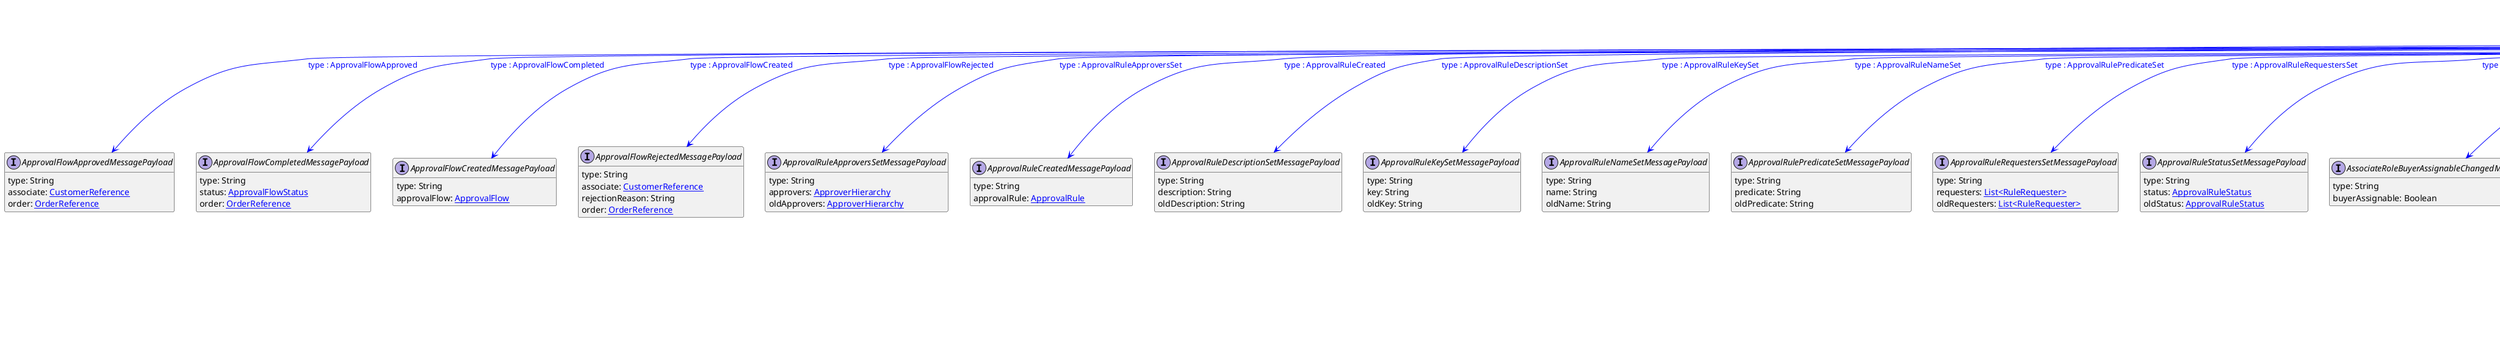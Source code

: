 @startuml

hide empty fields
hide empty methods
legend
|= |= line |
|<back:black>   </back>| inheritance |
|<back:green>   </back>| property reference |
|<back:blue>   </back>| discriminated class |
endlegend
interface MessagePayload [[MessagePayload.svg]]  {
    type: String
}


interface ApprovalFlowApprovedMessagePayload [[ApprovalFlowApprovedMessagePayload.svg]]  {
    type: String
    associate: [[CustomerReference.svg CustomerReference]]
    order: [[OrderReference.svg OrderReference]]
}
interface ApprovalFlowCompletedMessagePayload [[ApprovalFlowCompletedMessagePayload.svg]]  {
    type: String
    status: [[ApprovalFlowStatus.svg ApprovalFlowStatus]]
    order: [[OrderReference.svg OrderReference]]
}
interface ApprovalFlowCreatedMessagePayload [[ApprovalFlowCreatedMessagePayload.svg]]  {
    type: String
    approvalFlow: [[ApprovalFlow.svg ApprovalFlow]]
}
interface ApprovalFlowRejectedMessagePayload [[ApprovalFlowRejectedMessagePayload.svg]]  {
    type: String
    associate: [[CustomerReference.svg CustomerReference]]
    rejectionReason: String
    order: [[OrderReference.svg OrderReference]]
}
interface ApprovalRuleApproversSetMessagePayload [[ApprovalRuleApproversSetMessagePayload.svg]]  {
    type: String
    approvers: [[ApproverHierarchy.svg ApproverHierarchy]]
    oldApprovers: [[ApproverHierarchy.svg ApproverHierarchy]]
}
interface ApprovalRuleCreatedMessagePayload [[ApprovalRuleCreatedMessagePayload.svg]]  {
    type: String
    approvalRule: [[ApprovalRule.svg ApprovalRule]]
}
interface ApprovalRuleDescriptionSetMessagePayload [[ApprovalRuleDescriptionSetMessagePayload.svg]]  {
    type: String
    description: String
    oldDescription: String
}
interface ApprovalRuleKeySetMessagePayload [[ApprovalRuleKeySetMessagePayload.svg]]  {
    type: String
    key: String
    oldKey: String
}
interface ApprovalRuleNameSetMessagePayload [[ApprovalRuleNameSetMessagePayload.svg]]  {
    type: String
    name: String
    oldName: String
}
interface ApprovalRulePredicateSetMessagePayload [[ApprovalRulePredicateSetMessagePayload.svg]]  {
    type: String
    predicate: String
    oldPredicate: String
}
interface ApprovalRuleRequestersSetMessagePayload [[ApprovalRuleRequestersSetMessagePayload.svg]]  {
    type: String
    requesters: [[RuleRequester.svg List<RuleRequester>]]
    oldRequesters: [[RuleRequester.svg List<RuleRequester>]]
}
interface ApprovalRuleStatusSetMessagePayload [[ApprovalRuleStatusSetMessagePayload.svg]]  {
    type: String
    status: [[ApprovalRuleStatus.svg ApprovalRuleStatus]]
    oldStatus: [[ApprovalRuleStatus.svg ApprovalRuleStatus]]
}
interface AssociateRoleBuyerAssignableChangedMessagePayload [[AssociateRoleBuyerAssignableChangedMessagePayload.svg]]  {
    type: String
    buyerAssignable: Boolean
}
interface AssociateRoleCreatedMessagePayload [[AssociateRoleCreatedMessagePayload.svg]]  {
    type: String
    associateRole: [[AssociateRole.svg AssociateRole]]
}
interface AssociateRoleDeletedMessagePayload [[AssociateRoleDeletedMessagePayload.svg]]  {
    type: String
}
interface AssociateRoleNameSetMessagePayload [[AssociateRoleNameSetMessagePayload.svg]]  {
    type: String
    name: String
}
interface AssociateRolePermissionAddedMessagePayload [[AssociateRolePermissionAddedMessagePayload.svg]]  {
    type: String
    permission: [[Permission.svg Permission]]
}
interface AssociateRolePermissionRemovedMessagePayload [[AssociateRolePermissionRemovedMessagePayload.svg]]  {
    type: String
    permission: [[Permission.svg Permission]]
}
interface AssociateRolePermissionsSetMessagePayload [[AssociateRolePermissionsSetMessagePayload.svg]]  {
    type: String
    permissions: [[Permission.svg List<Permission>]]
}
interface BusinessUnitAddressAddedMessagePayload [[BusinessUnitAddressAddedMessagePayload.svg]]  {
    type: String
    address: [[Address.svg Address]]
}
interface BusinessUnitAddressChangedMessagePayload [[BusinessUnitAddressChangedMessagePayload.svg]]  {
    type: String
    address: [[Address.svg Address]]
}
interface BusinessUnitAddressCustomFieldAddedMessagePayload [[BusinessUnitAddressCustomFieldAddedMessagePayload.svg]]  {
    type: String
    name: String
    value: [[Object.svg Object]]
    addressId: String
}
interface BusinessUnitAddressCustomFieldChangedMessagePayload [[BusinessUnitAddressCustomFieldChangedMessagePayload.svg]]  {
    type: String
    name: String
    value: [[Object.svg Object]]
    oldValue: [[Object.svg Object]]
    addressId: String
}
interface BusinessUnitAddressCustomFieldRemovedMessagePayload [[BusinessUnitAddressCustomFieldRemovedMessagePayload.svg]]  {
    type: String
    name: String
    addressId: String
}
interface BusinessUnitAddressCustomTypeRemovedMessagePayload [[BusinessUnitAddressCustomTypeRemovedMessagePayload.svg]]  {
    type: String
    oldTypeId: String
    addressId: String
}
interface BusinessUnitAddressCustomTypeSetMessagePayload [[BusinessUnitAddressCustomTypeSetMessagePayload.svg]]  {
    type: String
    customFields: [[CustomFields.svg CustomFields]]
    oldTypeId: String
    addressId: String
}
interface BusinessUnitAddressRemovedMessagePayload [[BusinessUnitAddressRemovedMessagePayload.svg]]  {
    type: String
    address: [[Address.svg Address]]
}
interface BusinessUnitApprovalRuleModeChangedMessagePayload [[BusinessUnitApprovalRuleModeChangedMessagePayload.svg]]  {
    type: String
    approvalRuleMode: [[BusinessUnitApprovalRuleMode.svg BusinessUnitApprovalRuleMode]]
    oldApprovalRuleMode: [[BusinessUnitApprovalRuleMode.svg BusinessUnitApprovalRuleMode]]
}
interface BusinessUnitAssociateAddedMessagePayload [[BusinessUnitAssociateAddedMessagePayload.svg]]  {
    type: String
    associate: [[Associate.svg Associate]]
}
interface BusinessUnitAssociateChangedMessagePayload [[BusinessUnitAssociateChangedMessagePayload.svg]]  {
    type: String
    associate: [[Associate.svg Associate]]
}
interface BusinessUnitAssociateModeChangedMessagePayload [[BusinessUnitAssociateModeChangedMessagePayload.svg]]  {
    type: String
    associateMode: [[BusinessUnitAssociateMode.svg BusinessUnitAssociateMode]]
    oldAssociateMode: [[BusinessUnitAssociateMode.svg BusinessUnitAssociateMode]]
}
interface BusinessUnitAssociateRemovedMessagePayload [[BusinessUnitAssociateRemovedMessagePayload.svg]]  {
    type: String
    associate: [[Associate.svg Associate]]
}
interface BusinessUnitAssociatesSetMessagePayload [[BusinessUnitAssociatesSetMessagePayload.svg]]  {
    type: String
    associates: [[Associate.svg List<Associate>]]
}
interface BusinessUnitBillingAddressAddedMessagePayload [[BusinessUnitBillingAddressAddedMessagePayload.svg]]  {
    type: String
    address: [[Address.svg Address]]
}
interface BusinessUnitBillingAddressRemovedMessagePayload [[BusinessUnitBillingAddressRemovedMessagePayload.svg]]  {
    type: String
    address: [[Address.svg Address]]
}
interface BusinessUnitContactEmailSetMessagePayload [[BusinessUnitContactEmailSetMessagePayload.svg]]  {
    type: String
    contactEmail: String
}
interface BusinessUnitCreatedMessagePayload [[BusinessUnitCreatedMessagePayload.svg]]  {
    type: String
    businessUnit: [[BusinessUnit.svg BusinessUnit]]
}
interface BusinessUnitCustomFieldAddedMessagePayload [[BusinessUnitCustomFieldAddedMessagePayload.svg]]  {
    type: String
    name: String
    value: [[Object.svg Object]]
}
interface BusinessUnitCustomFieldChangedMessagePayload [[BusinessUnitCustomFieldChangedMessagePayload.svg]]  {
    type: String
    name: String
    value: [[Object.svg Object]]
    oldValue: [[Object.svg Object]]
}
interface BusinessUnitCustomFieldRemovedMessagePayload [[BusinessUnitCustomFieldRemovedMessagePayload.svg]]  {
    type: String
    name: String
}
interface BusinessUnitCustomTypeRemovedMessagePayload [[BusinessUnitCustomTypeRemovedMessagePayload.svg]]  {
    type: String
    oldTypeId: String
}
interface BusinessUnitCustomTypeSetMessagePayload [[BusinessUnitCustomTypeSetMessagePayload.svg]]  {
    type: String
    customFields: [[CustomFields.svg CustomFields]]
    oldTypeId: String
}
interface BusinessUnitDefaultBillingAddressSetMessagePayload [[BusinessUnitDefaultBillingAddressSetMessagePayload.svg]]  {
    type: String
    address: [[Address.svg Address]]
}
interface BusinessUnitDefaultShippingAddressSetMessagePayload [[BusinessUnitDefaultShippingAddressSetMessagePayload.svg]]  {
    type: String
    address: [[Address.svg Address]]
}
interface BusinessUnitDeletedMessagePayload [[BusinessUnitDeletedMessagePayload.svg]]  {
    type: String
}
interface BusinessUnitNameChangedMessagePayload [[BusinessUnitNameChangedMessagePayload.svg]]  {
    type: String
    name: String
}
interface BusinessUnitParentChangedMessagePayload [[BusinessUnitParentChangedMessagePayload.svg]]  {
    type: String
    oldParentUnit: [[BusinessUnitKeyReference.svg BusinessUnitKeyReference]]
    newParentUnit: [[BusinessUnitKeyReference.svg BusinessUnitKeyReference]]
}
interface BusinessUnitShippingAddressAddedMessagePayload [[BusinessUnitShippingAddressAddedMessagePayload.svg]]  {
    type: String
    address: [[Address.svg Address]]
}
interface BusinessUnitShippingAddressRemovedMessagePayload [[BusinessUnitShippingAddressRemovedMessagePayload.svg]]  {
    type: String
    address: [[Address.svg Address]]
}
interface BusinessUnitStatusChangedMessagePayload [[BusinessUnitStatusChangedMessagePayload.svg]]  {
    type: String
    active: [[BusinessUnitStatus.svg BusinessUnitStatus]]
}
interface BusinessUnitStoreAddedMessagePayload [[BusinessUnitStoreAddedMessagePayload.svg]]  {
    type: String
    store: [[StoreKeyReference.svg StoreKeyReference]]
}
interface BusinessUnitStoreModeChangedMessagePayload [[BusinessUnitStoreModeChangedMessagePayload.svg]]  {
    type: String
    stores: [[StoreKeyReference.svg List<StoreKeyReference>]]
    storeMode: [[BusinessUnitStoreMode.svg BusinessUnitStoreMode]]
    oldStores: [[StoreKeyReference.svg List<StoreKeyReference>]]
    oldStoreMode: [[BusinessUnitStoreMode.svg BusinessUnitStoreMode]]
}
interface BusinessUnitStoreRemovedMessagePayload [[BusinessUnitStoreRemovedMessagePayload.svg]]  {
    type: String
    store: [[StoreKeyReference.svg StoreKeyReference]]
}
interface BusinessUnitStoresSetMessagePayload [[BusinessUnitStoresSetMessagePayload.svg]]  {
    type: String
    stores: [[StoreKeyReference.svg List<StoreKeyReference>]]
}
interface BusinessUnitTopLevelUnitSetMessagePayload [[BusinessUnitTopLevelUnitSetMessagePayload.svg]]  {
    type: String
    topLevelUnit: [[BusinessUnitKeyReference.svg BusinessUnitKeyReference]]
    oldTopLevelUnit: [[BusinessUnitKeyReference.svg BusinessUnitKeyReference]]
}
interface BusinessUnitTypeSetMessagePayload [[BusinessUnitTypeSetMessagePayload.svg]]  {
    type: String
    parentUnit: [[BusinessUnitKeyReference.svg BusinessUnitKeyReference]]
    oldParentUnit: [[BusinessUnitKeyReference.svg BusinessUnitKeyReference]]
    unitType: [[BusinessUnitType.svg BusinessUnitType]]
    oldUnitType: [[BusinessUnitType.svg BusinessUnitType]]
}
interface CartDiscountCreatedMessagePayload [[CartDiscountCreatedMessagePayload.svg]]  {
    type: String
    cartDiscount: [[CartDiscount.svg CartDiscount]]
}
interface CartDiscountDeletedMessagePayload [[CartDiscountDeletedMessagePayload.svg]]  {
    type: String
}
interface CartDiscountStoreAddedMessagePayload [[CartDiscountStoreAddedMessagePayload.svg]]  {
    type: String
    store: [[StoreKeyReference.svg StoreKeyReference]]
}
interface CartDiscountStoreRemovedMessagePayload [[CartDiscountStoreRemovedMessagePayload.svg]]  {
    type: String
    store: [[StoreKeyReference.svg StoreKeyReference]]
}
interface CartDiscountStoresSetMessagePayload [[CartDiscountStoresSetMessagePayload.svg]]  {
    type: String
    stores: [[StoreKeyReference.svg List<StoreKeyReference>]]
}
interface CategoryCreatedMessagePayload [[CategoryCreatedMessagePayload.svg]]  {
    type: String
    category: [[Category.svg Category]]
}
interface CategorySlugChangedMessagePayload [[CategorySlugChangedMessagePayload.svg]]  {
    type: String
    slug: [[LocalizedString.svg LocalizedString]]
    oldSlug: [[LocalizedString.svg LocalizedString]]
}
interface CustomLineItemStateTransitionMessagePayload [[CustomLineItemStateTransitionMessagePayload.svg]]  {
    type: String
    customLineItemId: String
    customLineItemKey: String
    transitionDate: DateTime
    quantity: Long
    fromState: [[StateReference.svg StateReference]]
    toState: [[StateReference.svg StateReference]]
}
interface CustomerAddressAddedMessagePayload [[CustomerAddressAddedMessagePayload.svg]]  {
    type: String
    address: [[Address.svg Address]]
}
interface CustomerAddressChangedMessagePayload [[CustomerAddressChangedMessagePayload.svg]]  {
    type: String
    address: [[Address.svg Address]]
}
interface CustomerAddressCustomFieldAddedMessagePayload [[CustomerAddressCustomFieldAddedMessagePayload.svg]]  {
    type: String
    name: String
    value: [[Object.svg Object]]
    addressId: String
}
interface CustomerAddressCustomFieldChangedMessagePayload [[CustomerAddressCustomFieldChangedMessagePayload.svg]]  {
    type: String
    name: String
    value: [[Object.svg Object]]
    previousValue: [[Object.svg Object]]
    addressId: String
}
interface CustomerAddressCustomFieldRemovedMessagePayload [[CustomerAddressCustomFieldRemovedMessagePayload.svg]]  {
    type: String
    name: String
    addressId: String
}
interface CustomerAddressCustomTypeRemovedMessagePayload [[CustomerAddressCustomTypeRemovedMessagePayload.svg]]  {
    type: String
    previousTypeId: String
    addressId: String
}
interface CustomerAddressCustomTypeSetMessagePayload [[CustomerAddressCustomTypeSetMessagePayload.svg]]  {
    type: String
    customFields: [[CustomFields.svg CustomFields]]
    previousTypeId: String
    addressId: String
}
interface CustomerAddressRemovedMessagePayload [[CustomerAddressRemovedMessagePayload.svg]]  {
    type: String
    address: [[Address.svg Address]]
}
interface CustomerCompanyNameSetMessagePayload [[CustomerCompanyNameSetMessagePayload.svg]]  {
    type: String
    companyName: String
}
interface CustomerCreatedMessagePayload [[CustomerCreatedMessagePayload.svg]]  {
    type: String
    customer: [[Customer.svg Customer]]
}
interface CustomerCustomFieldAddedMessagePayload [[CustomerCustomFieldAddedMessagePayload.svg]]  {
    type: String
    name: String
    value: [[Object.svg Object]]
}
interface CustomerCustomFieldChangedMessagePayload [[CustomerCustomFieldChangedMessagePayload.svg]]  {
    type: String
    name: String
    value: [[Object.svg Object]]
    previousValue: [[Object.svg Object]]
}
interface CustomerCustomFieldRemovedMessagePayload [[CustomerCustomFieldRemovedMessagePayload.svg]]  {
    type: String
    name: String
}
interface CustomerCustomTypeRemovedMessagePayload [[CustomerCustomTypeRemovedMessagePayload.svg]]  {
    type: String
    previousTypeId: String
}
interface CustomerCustomTypeSetMessagePayload [[CustomerCustomTypeSetMessagePayload.svg]]  {
    type: String
    customFields: [[CustomFields.svg CustomFields]]
    previousTypeId: String
}
interface CustomerDateOfBirthSetMessagePayload [[CustomerDateOfBirthSetMessagePayload.svg]]  {
    type: String
    dateOfBirth: Date
}
interface CustomerDeletedMessagePayload [[CustomerDeletedMessagePayload.svg]]  {
    type: String
}
interface CustomerEmailChangedMessagePayload [[CustomerEmailChangedMessagePayload.svg]]  {
    type: String
    email: String
}
interface CustomerEmailTokenCreatedMessagePayload [[CustomerEmailTokenCreatedMessagePayload.svg]]  {
    type: String
    customerId: String
    expiresAt: DateTime
    value: String
    invalidateOlderTokens: Boolean
}
interface CustomerEmailVerifiedMessagePayload [[CustomerEmailVerifiedMessagePayload.svg]]  {
    type: String
}
interface CustomerFirstNameSetMessagePayload [[CustomerFirstNameSetMessagePayload.svg]]  {
    type: String
    firstName: String
}
interface CustomerGroupAssignmentAddedMessagePayload [[CustomerGroupAssignmentAddedMessagePayload.svg]]  {
    type: String
    customerGroupAssignment: [[CustomerGroupAssignment.svg CustomerGroupAssignment]]
}
interface CustomerGroupAssignmentRemovedMessagePayload [[CustomerGroupAssignmentRemovedMessagePayload.svg]]  {
    type: String
    customerGroupAssignment: [[CustomerGroupAssignment.svg CustomerGroupAssignment]]
}
interface CustomerGroupAssignmentsSetMessagePayload [[CustomerGroupAssignmentsSetMessagePayload.svg]]  {
    type: String
    customerGroupAssignments: [[CustomerGroupAssignment.svg List<CustomerGroupAssignment>]]
}
interface CustomerGroupCustomFieldAddedMessagePayload [[CustomerGroupCustomFieldAddedMessagePayload.svg]]  {
    type: String
    name: String
    value: [[Object.svg Object]]
}
interface CustomerGroupCustomFieldChangedMessagePayload [[CustomerGroupCustomFieldChangedMessagePayload.svg]]  {
    type: String
    name: String
    value: [[Object.svg Object]]
    oldValue: [[Object.svg Object]]
}
interface CustomerGroupCustomFieldRemovedMessagePayload [[CustomerGroupCustomFieldRemovedMessagePayload.svg]]  {
    type: String
    name: String
}
interface CustomerGroupCustomTypeRemovedMessagePayload [[CustomerGroupCustomTypeRemovedMessagePayload.svg]]  {
    type: String
    oldTypeId: String
}
interface CustomerGroupCustomTypeSetMessagePayload [[CustomerGroupCustomTypeSetMessagePayload.svg]]  {
    type: String
    customFields: [[CustomFields.svg CustomFields]]
    oldTypeId: String
}
interface CustomerGroupSetMessagePayload [[CustomerGroupSetMessagePayload.svg]]  {
    type: String
    customerGroup: [[CustomerGroupReference.svg CustomerGroupReference]]
}
interface CustomerLastNameSetMessagePayload [[CustomerLastNameSetMessagePayload.svg]]  {
    type: String
    lastName: String
}
interface CustomerPasswordTokenCreatedMessagePayload [[CustomerPasswordTokenCreatedMessagePayload.svg]]  {
    type: String
    customerId: String
    expiresAt: DateTime
    value: String
    invalidateOlderTokens: Boolean
}
interface CustomerPasswordUpdatedMessagePayload [[CustomerPasswordUpdatedMessagePayload.svg]]  {
    type: String
    reset: Boolean
}
interface CustomerTitleSetMessagePayload [[CustomerTitleSetMessagePayload.svg]]  {
    type: String
    title: String
}
interface DeliveryAddedMessagePayload [[DeliveryAddedMessagePayload.svg]]  {
    type: String
    delivery: [[Delivery.svg Delivery]]
    shippingKey: String
}
interface DeliveryAddressSetMessagePayload [[DeliveryAddressSetMessagePayload.svg]]  {
    type: String
    deliveryId: String
    address: [[Address.svg Address]]
    oldAddress: [[Address.svg Address]]
    shippingKey: String
}
interface DeliveryCustomFieldAddedMessagePayload [[DeliveryCustomFieldAddedMessagePayload.svg]]  {
    type: String
    name: String
    value: [[Object.svg Object]]
    deliveryId: String
}
interface DeliveryCustomFieldChangedMessagePayload [[DeliveryCustomFieldChangedMessagePayload.svg]]  {
    type: String
    name: String
    value: [[Object.svg Object]]
    previousValue: [[Object.svg Object]]
    deliveryId: String
}
interface DeliveryCustomFieldRemovedMessagePayload [[DeliveryCustomFieldRemovedMessagePayload.svg]]  {
    type: String
    name: String
    deliveryId: String
}
interface DeliveryCustomTypeRemovedMessagePayload [[DeliveryCustomTypeRemovedMessagePayload.svg]]  {
    type: String
    previousTypeId: String
    deliveryId: String
}
interface DeliveryCustomTypeSetMessagePayload [[DeliveryCustomTypeSetMessagePayload.svg]]  {
    type: String
    customFields: [[CustomFields.svg CustomFields]]
    previousTypeId: String
    deliveryId: String
}
interface DeliveryItemsUpdatedMessagePayload [[DeliveryItemsUpdatedMessagePayload.svg]]  {
    type: String
    deliveryId: String
    items: [[DeliveryItem.svg List<DeliveryItem>]]
    oldItems: [[DeliveryItem.svg List<DeliveryItem>]]
    shippingKey: String
}
interface DeliveryRemovedMessagePayload [[DeliveryRemovedMessagePayload.svg]]  {
    type: String
    delivery: [[Delivery.svg Delivery]]
    shippingKey: String
}
interface DiscountCodeCreatedMessagePayload [[DiscountCodeCreatedMessagePayload.svg]]  {
    type: String
    discountCode: [[DiscountCode.svg DiscountCode]]
}
interface DiscountCodeDeletedMessagePayload [[DiscountCodeDeletedMessagePayload.svg]]  {
    type: String
}
interface DiscountCodeKeySetMessagePayload [[DiscountCodeKeySetMessagePayload.svg]]  {
    type: String
    key: String
    oldKey: String
}
interface DiscountGroupCreatedMessagePayload [[DiscountGroupCreatedMessagePayload.svg]]  {
    type: String
    discountGroup: [[DiscountGroup.svg DiscountGroup]]
}
interface DiscountGroupDeletedMessagePayload [[DiscountGroupDeletedMessagePayload.svg]]  {
    type: String
}
interface DiscountGroupKeySetMessagePayload [[DiscountGroupKeySetMessagePayload.svg]]  {
    type: String
    key: String
    oldKey: String
}
interface DiscountGroupSortOrderSetMessagePayload [[DiscountGroupSortOrderSetMessagePayload.svg]]  {
    type: String
    sortOrder: String
    oldSortOrder: String
}
interface InventoryEntryCreatedMessagePayload [[InventoryEntryCreatedMessagePayload.svg]]  {
    type: String
    inventoryEntry: [[InventoryEntry.svg InventoryEntry]]
}
interface InventoryEntryDeletedMessagePayload [[InventoryEntryDeletedMessagePayload.svg]]  {
    type: String
    sku: String
    supplyChannel: [[ChannelReference.svg ChannelReference]]
}
interface InventoryEntryQuantitySetMessagePayload [[InventoryEntryQuantitySetMessagePayload.svg]]  {
    type: String
    oldQuantityOnStock: Long
    newQuantityOnStock: Long
    oldAvailableQuantity: Long
    newAvailableQuantity: Long
    supplyChannel: [[ChannelReference.svg ChannelReference]]
}
interface LineItemStateTransitionMessagePayload [[LineItemStateTransitionMessagePayload.svg]]  {
    type: String
    lineItemId: String
    lineItemKey: String
    transitionDate: DateTime
    quantity: Long
    fromState: [[StateReference.svg StateReference]]
    toState: [[StateReference.svg StateReference]]
}
interface OrderBillingAddressSetMessagePayload [[OrderBillingAddressSetMessagePayload.svg]]  {
    type: String
    address: [[Address.svg Address]]
    oldAddress: [[Address.svg Address]]
}
interface OrderBusinessUnitSetMessagePayload [[OrderBusinessUnitSetMessagePayload.svg]]  {
    type: String
    businessUnit: [[BusinessUnitKeyReference.svg BusinessUnitKeyReference]]
    oldbusinessUnit: [[BusinessUnitKeyReference.svg BusinessUnitKeyReference]]
}
interface OrderCreatedFromRecurringOrderMessagePayload [[OrderCreatedFromRecurringOrderMessagePayload.svg]]  {
    type: String
    order: [[Order.svg Order]]
    recurringOrderRef: [[RecurringOrderReference.svg RecurringOrderReference]]
}
interface OrderCreatedMessagePayload [[OrderCreatedMessagePayload.svg]]  {
    type: String
    order: [[Order.svg Order]]
}
interface OrderCustomFieldAddedMessagePayload [[OrderCustomFieldAddedMessagePayload.svg]]  {
    type: String
    name: String
    value: [[Object.svg Object]]
}
interface OrderCustomFieldChangedMessagePayload [[OrderCustomFieldChangedMessagePayload.svg]]  {
    type: String
    name: String
    value: [[Object.svg Object]]
    previousValue: [[Object.svg Object]]
}
interface OrderCustomFieldRemovedMessagePayload [[OrderCustomFieldRemovedMessagePayload.svg]]  {
    type: String
    name: String
}
interface OrderCustomLineItemAddedMessagePayload [[OrderCustomLineItemAddedMessagePayload.svg]]  {
    type: String
    customLineItem: [[CustomLineItem.svg CustomLineItem]]
}
interface OrderCustomLineItemDiscountSetMessagePayload [[OrderCustomLineItemDiscountSetMessagePayload.svg]]  {
    type: String
    customLineItemId: String
    customLineItemKey: String
    discountedPricePerQuantity: [[DiscountedLineItemPriceForQuantity.svg List<DiscountedLineItemPriceForQuantity>]]
    taxedPrice: [[TaxedItemPrice.svg TaxedItemPrice]]
}
interface OrderCustomLineItemQuantityChangedMessagePayload [[OrderCustomLineItemQuantityChangedMessagePayload.svg]]  {
    type: String
    customLineItemId: String
    customLineItemKey: String
    quantity: Long
    oldQuantity: Long
}
interface OrderCustomLineItemRemovedMessagePayload [[OrderCustomLineItemRemovedMessagePayload.svg]]  {
    type: String
    customLineItemId: String
    customLineItemKey: String
    customLineItem: [[CustomLineItem.svg CustomLineItem]]
}
interface OrderCustomTypeRemovedMessagePayload [[OrderCustomTypeRemovedMessagePayload.svg]]  {
    type: String
    previousTypeId: String
}
interface OrderCustomTypeSetMessagePayload [[OrderCustomTypeSetMessagePayload.svg]]  {
    type: String
    customFields: [[CustomFields.svg CustomFields]]
    previousTypeId: String
}
interface OrderCustomerEmailSetMessagePayload [[OrderCustomerEmailSetMessagePayload.svg]]  {
    type: String
    email: String
    oldEmail: String
}
interface OrderCustomerGroupSetMessagePayload [[OrderCustomerGroupSetMessagePayload.svg]]  {
    type: String
    customerGroup: [[CustomerGroupReference.svg CustomerGroupReference]]
    oldCustomerGroup: [[CustomerGroupReference.svg CustomerGroupReference]]
}
interface OrderCustomerSetMessagePayload [[OrderCustomerSetMessagePayload.svg]]  {
    type: String
    customer: [[CustomerReference.svg CustomerReference]]
    customerGroup: [[CustomerGroupReference.svg CustomerGroupReference]]
    oldCustomer: [[CustomerReference.svg CustomerReference]]
    oldCustomerGroup: [[CustomerGroupReference.svg CustomerGroupReference]]
}
interface OrderDeletedMessagePayload [[OrderDeletedMessagePayload.svg]]  {
    type: String
    order: [[Order.svg Order]]
}
interface OrderDiscountCodeAddedMessagePayload [[OrderDiscountCodeAddedMessagePayload.svg]]  {
    type: String
    discountCode: [[DiscountCodeReference.svg DiscountCodeReference]]
}
interface OrderDiscountCodeRemovedMessagePayload [[OrderDiscountCodeRemovedMessagePayload.svg]]  {
    type: String
    discountCode: [[DiscountCodeReference.svg DiscountCodeReference]]
}
interface OrderDiscountCodeStateSetMessagePayload [[OrderDiscountCodeStateSetMessagePayload.svg]]  {
    type: String
    discountCode: [[DiscountCodeReference.svg DiscountCodeReference]]
    state: [[DiscountCodeState.svg DiscountCodeState]]
    oldState: [[DiscountCodeState.svg DiscountCodeState]]
}
interface OrderEditAppliedMessagePayload [[OrderEditAppliedMessagePayload.svg]]  {
    type: String
    edit: [[OrderEdit.svg OrderEdit]]
    result: [[OrderEditApplied.svg OrderEditApplied]]
}
interface OrderImportedMessagePayload [[OrderImportedMessagePayload.svg]]  {
    type: String
    order: [[Order.svg Order]]
}
interface OrderLineItemAddedMessagePayload [[OrderLineItemAddedMessagePayload.svg]]  {
    type: String
    lineItem: [[LineItem.svg LineItem]]
    addedQuantity: Long
}
interface OrderLineItemDiscountSetMessagePayload [[OrderLineItemDiscountSetMessagePayload.svg]]  {
    type: String
    lineItemId: String
    lineItemKey: String
    discountedPricePerQuantity: [[DiscountedLineItemPriceForQuantity.svg List<DiscountedLineItemPriceForQuantity>]]
    totalPrice: [[CentPrecisionMoney.svg CentPrecisionMoney]]
    taxedPrice: [[TaxedItemPrice.svg TaxedItemPrice]]
    taxedPricePortions: [[MethodTaxedPrice.svg List<MethodTaxedPrice>]]
}
interface OrderLineItemDistributionChannelSetMessagePayload [[OrderLineItemDistributionChannelSetMessagePayload.svg]]  {
    type: String
    lineItemId: String
    lineItemKey: String
    distributionChannel: [[ChannelReference.svg ChannelReference]]
}
interface OrderLineItemRemovedMessagePayload [[OrderLineItemRemovedMessagePayload.svg]]  {
    type: String
    lineItemId: String
    lineItemKey: String
    removedQuantity: Long
    newQuantity: Long
    newState: [[ItemState.svg List<ItemState>]]
    newTotalPrice: [[CentPrecisionMoney.svg CentPrecisionMoney]]
    newTaxedPrice: [[TaxedItemPrice.svg TaxedItemPrice]]
    newPrice: [[Price.svg Price]]
    newShippingDetail: [[ItemShippingDetails.svg ItemShippingDetails]]
}
interface OrderPaymentAddedMessagePayload [[OrderPaymentAddedMessagePayload.svg]]  {
    type: String
    payment: [[PaymentReference.svg PaymentReference]]
}
interface OrderPaymentStateChangedMessagePayload [[OrderPaymentStateChangedMessagePayload.svg]]  {
    type: String
    paymentState: [[PaymentState.svg PaymentState]]
    oldPaymentState: [[PaymentState.svg PaymentState]]
}
interface OrderPurchaseOrderNumberSetMessagePayload [[OrderPurchaseOrderNumberSetMessagePayload.svg]]  {
    type: String
    purchaseOrderNumber: String
    oldPurchaseOrderNumber: String
}
interface OrderReturnShipmentStateChangedMessagePayload [[OrderReturnShipmentStateChangedMessagePayload.svg]]  {
    type: String
    returnItemId: String
    returnShipmentState: [[ReturnShipmentState.svg ReturnShipmentState]]
}
interface OrderShipmentStateChangedMessagePayload [[OrderShipmentStateChangedMessagePayload.svg]]  {
    type: String
    shipmentState: [[ShipmentState.svg ShipmentState]]
    oldShipmentState: [[ShipmentState.svg ShipmentState]]
}
interface OrderShippingAddressSetMessagePayload [[OrderShippingAddressSetMessagePayload.svg]]  {
    type: String
    address: [[Address.svg Address]]
    oldAddress: [[Address.svg Address]]
}
interface OrderShippingInfoSetMessagePayload [[OrderShippingInfoSetMessagePayload.svg]]  {
    type: String
    shippingInfo: [[ShippingInfo.svg ShippingInfo]]
    oldShippingInfo: [[ShippingInfo.svg ShippingInfo]]
}
interface OrderShippingRateInputSetMessagePayload [[OrderShippingRateInputSetMessagePayload.svg]]  {
    type: String
    shippingRateInput: [[ShippingRateInput.svg ShippingRateInput]]
    oldShippingRateInput: [[ShippingRateInput.svg ShippingRateInput]]
}
interface OrderStateChangedMessagePayload [[OrderStateChangedMessagePayload.svg]]  {
    type: String
    orderState: [[OrderState.svg OrderState]]
    oldOrderState: [[OrderState.svg OrderState]]
}
interface OrderStateTransitionMessagePayload [[OrderStateTransitionMessagePayload.svg]]  {
    type: String
    state: [[StateReference.svg StateReference]]
    oldState: [[StateReference.svg StateReference]]
    force: Boolean
}
interface OrderStoreSetMessagePayload [[OrderStoreSetMessagePayload.svg]]  {
    type: String
    store: [[StoreKeyReference.svg StoreKeyReference]]
}
interface ParcelAddedToDeliveryMessagePayload [[ParcelAddedToDeliveryMessagePayload.svg]]  {
    type: String
    delivery: [[Delivery.svg Delivery]]
    parcel: [[Parcel.svg Parcel]]
    shippingKey: String
}
interface ParcelItemsUpdatedMessagePayload [[ParcelItemsUpdatedMessagePayload.svg]]  {
    type: String
    parcelId: String
    deliveryId: String
    items: [[DeliveryItem.svg List<DeliveryItem>]]
    oldItems: [[DeliveryItem.svg List<DeliveryItem>]]
    shippingKey: String
}
interface ParcelMeasurementsUpdatedMessagePayload [[ParcelMeasurementsUpdatedMessagePayload.svg]]  {
    type: String
    deliveryId: String
    parcelId: String
    measurements: [[ParcelMeasurements.svg ParcelMeasurements]]
    shippingKey: String
}
interface ParcelRemovedFromDeliveryMessagePayload [[ParcelRemovedFromDeliveryMessagePayload.svg]]  {
    type: String
    deliveryId: String
    parcel: [[Parcel.svg Parcel]]
    shippingKey: String
}
interface ParcelTrackingDataUpdatedMessagePayload [[ParcelTrackingDataUpdatedMessagePayload.svg]]  {
    type: String
    deliveryId: String
    parcelId: String
    trackingData: [[TrackingData.svg TrackingData]]
    shippingKey: String
}
interface PaymentCreatedMessagePayload [[PaymentCreatedMessagePayload.svg]]  {
    type: String
    payment: [[Payment.svg Payment]]
}
interface PaymentInteractionAddedMessagePayload [[PaymentInteractionAddedMessagePayload.svg]]  {
    type: String
    interaction: [[CustomFields.svg CustomFields]]
}
interface PaymentInterfaceIdSetMessagePayload [[PaymentInterfaceIdSetMessagePayload.svg]]  {
    type: String
    interfaceId: String
    oldInterfaceId: String
}
interface PaymentMethodCreatedMessagePayload [[PaymentMethodCreatedMessagePayload.svg]]  {
    type: String
    paymentMethod: [[PaymentMethod.svg PaymentMethod]]
}
interface PaymentMethodCustomFieldAddedMessagePayload [[PaymentMethodCustomFieldAddedMessagePayload.svg]]  {
    type: String
    name: String
    value: [[Object.svg Object]]
}
interface PaymentMethodCustomFieldChangedMessagePayload [[PaymentMethodCustomFieldChangedMessagePayload.svg]]  {
    type: String
    name: String
    value: [[Object.svg Object]]
    oldValue: [[Object.svg Object]]
}
interface PaymentMethodCustomFieldRemovedMessagePayload [[PaymentMethodCustomFieldRemovedMessagePayload.svg]]  {
    type: String
    name: String
}
interface PaymentMethodCustomTypeRemovedMessagePayload [[PaymentMethodCustomTypeRemovedMessagePayload.svg]]  {
    type: String
    oldTypeId: String
}
interface PaymentMethodCustomTypeSetMessagePayload [[PaymentMethodCustomTypeSetMessagePayload.svg]]  {
    type: String
    customFields: [[CustomFields.svg CustomFields]]
    oldTypeId: String
}
interface PaymentMethodDefaultSetMessagePayload [[PaymentMethodDefaultSetMessagePayload.svg]]  {
    type: String
    default: Boolean
    oldDefault: Boolean
}
interface PaymentMethodDeletedMessagePayload [[PaymentMethodDeletedMessagePayload.svg]]  {
    type: String
    paymentMethod: [[PaymentMethod.svg PaymentMethod]]
}
interface PaymentMethodInfoCustomFieldAddedMessagePayload [[PaymentMethodInfoCustomFieldAddedMessagePayload.svg]]  {
    type: String
    name: String
    value: [[Object.svg Object]]
}
interface PaymentMethodInfoCustomFieldChangedMessagePayload [[PaymentMethodInfoCustomFieldChangedMessagePayload.svg]]  {
    type: String
    name: String
    value: [[Object.svg Object]]
}
interface PaymentMethodInfoCustomFieldRemovedMessagePayload [[PaymentMethodInfoCustomFieldRemovedMessagePayload.svg]]  {
    type: String
    name: String
}
interface PaymentMethodInfoCustomTypeRemovedMessagePayload [[PaymentMethodInfoCustomTypeRemovedMessagePayload.svg]]  {
    type: String
    oldTypeId: String
}
interface PaymentMethodInfoCustomTypeSetMessagePayload [[PaymentMethodInfoCustomTypeSetMessagePayload.svg]]  {
    type: String
    customFields: [[CustomFields.svg CustomFields]]
    oldTypeId: String
}
interface PaymentMethodInfoInterfaceAccountSetMessagePayload [[PaymentMethodInfoInterfaceAccountSetMessagePayload.svg]]  {
    type: String
    interfaceAccount: String
    oldInterfaceAccount: String
}
interface PaymentMethodInfoInterfaceSetMessagePayload [[PaymentMethodInfoInterfaceSetMessagePayload.svg]]  {
    type: String
    interface: String
    oldInterface: String
}
interface PaymentMethodInfoMethodSetMessagePayload [[PaymentMethodInfoMethodSetMessagePayload.svg]]  {
    type: String
    method: String
    oldMethod: String
}
interface PaymentMethodInfoNameSetMessagePayload [[PaymentMethodInfoNameSetMessagePayload.svg]]  {
    type: String
    name: [[LocalizedString.svg LocalizedString]]
    oldName: [[LocalizedString.svg LocalizedString]]
}
interface PaymentMethodInfoTokenSetMessagePayload [[PaymentMethodInfoTokenSetMessagePayload.svg]]  {
    type: String
    token: [[PaymentMethodToken.svg PaymentMethodToken]]
    oldToken: [[PaymentMethodToken.svg PaymentMethodToken]]
}
interface PaymentMethodInterfaceAccountSetMessagePayload [[PaymentMethodInterfaceAccountSetMessagePayload.svg]]  {
    type: String
    interfaceAccount: String
    oldInterfaceAccount: String
}
interface PaymentMethodKeySetMessagePayload [[PaymentMethodKeySetMessagePayload.svg]]  {
    type: String
    key: String
    oldKey: String
}
interface PaymentMethodMethodSetMessagePayload [[PaymentMethodMethodSetMessagePayload.svg]]  {
    type: String
    method: String
    oldMethod: String
}
interface PaymentMethodNameSetMessagePayload [[PaymentMethodNameSetMessagePayload.svg]]  {
    type: String
    name: [[LocalizedString.svg LocalizedString]]
    oldName: [[LocalizedString.svg LocalizedString]]
}
interface PaymentMethodPaymentInterfaceSetMessagePayload [[PaymentMethodPaymentInterfaceSetMessagePayload.svg]]  {
    type: String
    paymentInterface: String
    oldPaymentInterface: String
}
interface PaymentMethodPaymentMethodStatusSetMessagePayload [[PaymentMethodPaymentMethodStatusSetMessagePayload.svg]]  {
    type: String
    status: [[PaymentMethodStatus.svg PaymentMethodStatus]]
    oldStatus: [[PaymentMethodStatus.svg PaymentMethodStatus]]
}
interface PaymentStatusInterfaceCodeSetMessagePayload [[PaymentStatusInterfaceCodeSetMessagePayload.svg]]  {
    type: String
    paymentId: String
    interfaceCode: String
}
interface PaymentStatusStateTransitionMessagePayload [[PaymentStatusStateTransitionMessagePayload.svg]]  {
    type: String
    state: [[StateReference.svg StateReference]]
    force: Boolean
}
interface PaymentTransactionAddedMessagePayload [[PaymentTransactionAddedMessagePayload.svg]]  {
    type: String
    transaction: [[Transaction.svg Transaction]]
}
interface PaymentTransactionStateChangedMessagePayload [[PaymentTransactionStateChangedMessagePayload.svg]]  {
    type: String
    transactionId: String
    state: [[TransactionState.svg TransactionState]]
}
interface ProductAddedToCategoryMessagePayload [[ProductAddedToCategoryMessagePayload.svg]]  {
    type: String
    category: [[CategoryReference.svg CategoryReference]]
    staged: Boolean
}
interface ProductCreatedMessagePayload [[ProductCreatedMessagePayload.svg]]  {
    type: String
    productProjection: [[ProductProjection.svg ProductProjection]]
}
interface ProductDeletedMessagePayload [[ProductDeletedMessagePayload.svg]]  {
    type: String
    removedImageUrls: [[String.svg List<String>]]
    currentProjection: [[ProductProjection.svg ProductProjection]]
}
interface ProductImageAddedMessagePayload [[ProductImageAddedMessagePayload.svg]]  {
    type: String
    variantId: Long
    image: [[Image.svg Image]]
    staged: Boolean
}
interface ProductPriceAddedMessagePayload [[ProductPriceAddedMessagePayload.svg]]  {
    type: String
    variantId: Long
    price: [[Price.svg Price]]
    staged: Boolean
}
interface ProductPriceChangedMessagePayload [[ProductPriceChangedMessagePayload.svg]]  {
    type: String
    variantId: Long
    oldPrice: [[Price.svg Price]]
    newPrice: [[Price.svg Price]]
    staged: Boolean
    oldStagedPrice: [[Price.svg Price]]
}
interface ProductPriceCustomFieldAddedMessagePayload [[ProductPriceCustomFieldAddedMessagePayload.svg]]  {
    type: String
    priceId: String
    variantId: Long
    staged: Boolean
    name: String
    value: [[Object.svg Object]]
}
interface ProductPriceCustomFieldChangedMessagePayload [[ProductPriceCustomFieldChangedMessagePayload.svg]]  {
    type: String
    priceId: String
    variantId: Long
    staged: Boolean
    name: String
    value: [[Object.svg Object]]
}
interface ProductPriceCustomFieldRemovedMessagePayload [[ProductPriceCustomFieldRemovedMessagePayload.svg]]  {
    type: String
    priceId: String
    variantId: Long
    staged: Boolean
    name: String
}
interface ProductPriceCustomFieldsRemovedMessagePayload [[ProductPriceCustomFieldsRemovedMessagePayload.svg]]  {
    type: String
    priceId: String
    variantId: Long
    staged: Boolean
}
interface ProductPriceCustomFieldsSetMessagePayload [[ProductPriceCustomFieldsSetMessagePayload.svg]]  {
    type: String
    priceId: String
    variantId: Long
    staged: Boolean
    customField: [[CustomFields.svg CustomFields]]
    oldTypeId: String
}
interface ProductPriceDiscountsSetMessagePayload [[ProductPriceDiscountsSetMessagePayload.svg]]  {
    type: String
    updatedPrices: [[ProductPriceDiscountsSetUpdatedPrice.svg List<ProductPriceDiscountsSetUpdatedPrice>]]
}
interface ProductPriceExternalDiscountSetMessagePayload [[ProductPriceExternalDiscountSetMessagePayload.svg]]  {
    type: String
    variantId: Integer
    variantKey: String
    sku: String
    priceId: String
    discounted: [[DiscountedPrice.svg DiscountedPrice]]
    staged: Boolean
}
interface ProductPriceKeySetMessagePayload [[ProductPriceKeySetMessagePayload.svg]]  {
    type: String
    variantId: Long
    priceId: String
    oldKey: String
    key: String
    staged: Boolean
}
interface ProductPriceModeSetMessagePayload [[ProductPriceModeSetMessagePayload.svg]]  {
    type: String
    to: [[ProductPriceModeEnum.svg ProductPriceModeEnum]]
}
interface ProductPriceRemovedMessagePayload [[ProductPriceRemovedMessagePayload.svg]]  {
    type: String
    variantId: Long
    price: [[Price.svg Price]]
    staged: Boolean
}
interface ProductPricesSetMessagePayload [[ProductPricesSetMessagePayload.svg]]  {
    type: String
    variantId: Long
    prices: [[Price.svg List<Price>]]
    staged: Boolean
}
interface ProductPublishedMessagePayload [[ProductPublishedMessagePayload.svg]]  {
    type: String
    removedImageUrls: [[String.svg List<String>]]
    productProjection: [[ProductProjection.svg ProductProjection]]
    scope: [[ProductPublishScope.svg ProductPublishScope]]
}
interface ProductRemovedFromCategoryMessagePayload [[ProductRemovedFromCategoryMessagePayload.svg]]  {
    type: String
    category: [[CategoryReference.svg CategoryReference]]
    staged: Boolean
}
interface ProductRevertedStagedChangesMessagePayload [[ProductRevertedStagedChangesMessagePayload.svg]]  {
    type: String
    removedImageUrls: [[String.svg List<String>]]
}
interface ProductSelectionCreatedMessagePayload [[ProductSelectionCreatedMessagePayload.svg]]  {
    type: String
    productSelection: [[ProductSelection.svg ProductSelection]]
}
interface ProductSelectionDeletedMessagePayload [[ProductSelectionDeletedMessagePayload.svg]]  {
    type: String
}
interface ProductSelectionProductAddedMessagePayload [[ProductSelectionProductAddedMessagePayload.svg]]  {
    type: String
    product: [[ProductReference.svg ProductReference]]
    variantSelection: [[ProductVariantSelection.svg ProductVariantSelection]]
}
interface ProductSelectionProductExcludedMessagePayload [[ProductSelectionProductExcludedMessagePayload.svg]]  {
    type: String
    product: [[ProductReference.svg ProductReference]]
    variantExclusion: [[ProductVariantExclusion.svg ProductVariantExclusion]]
}
interface ProductSelectionProductRemovedMessagePayload [[ProductSelectionProductRemovedMessagePayload.svg]]  {
    type: String
    product: [[ProductReference.svg ProductReference]]
}
interface ProductSelectionVariantExclusionChangedMessagePayload [[ProductSelectionVariantExclusionChangedMessagePayload.svg]]  {
    type: String
    product: [[ProductReference.svg ProductReference]]
    oldVariantExclusion: [[ProductVariantExclusion.svg ProductVariantExclusion]]
    newVariantExclusion: [[ProductVariantExclusion.svg ProductVariantExclusion]]
}
interface ProductSelectionVariantSelectionChangedMessagePayload [[ProductSelectionVariantSelectionChangedMessagePayload.svg]]  {
    type: String
    product: [[ProductReference.svg ProductReference]]
    oldVariantSelection: [[ProductVariantSelection.svg ProductVariantSelection]]
    newVariantSelection: [[ProductVariantSelection.svg ProductVariantSelection]]
}
interface ProductSlugChangedMessagePayload [[ProductSlugChangedMessagePayload.svg]]  {
    type: String
    slug: [[LocalizedString.svg LocalizedString]]
    oldSlug: [[LocalizedString.svg LocalizedString]]
}
interface ProductStateTransitionMessagePayload [[ProductStateTransitionMessagePayload.svg]]  {
    type: String
    state: [[StateReference.svg StateReference]]
    force: Boolean
}
interface ProductTailoringCreatedMessagePayload [[ProductTailoringCreatedMessagePayload.svg]]  {
    type: String
    key: String
    store: [[StoreKeyReference.svg StoreKeyReference]]
    productKey: String
    product: [[ProductReference.svg ProductReference]]
    description: [[LocalizedString.svg LocalizedString]]
    name: [[LocalizedString.svg LocalizedString]]
    slug: [[LocalizedString.svg LocalizedString]]
    metaTitle: [[LocalizedString.svg LocalizedString]]
    metaDescription: [[LocalizedString.svg LocalizedString]]
    metaKeywords: [[LocalizedString.svg LocalizedString]]
    variants: [[ProductVariantTailoring.svg List<ProductVariantTailoring>]]
    attributes: [[ProductTailoringAttribute.svg List<ProductTailoringAttribute>]]
    published: Boolean
}
interface ProductTailoringDeletedMessagePayload [[ProductTailoringDeletedMessagePayload.svg]]  {
    type: String
    store: [[StoreKeyReference.svg StoreKeyReference]]
    productKey: String
    product: [[ProductReference.svg ProductReference]]
}
interface ProductTailoringDescriptionSetMessagePayload [[ProductTailoringDescriptionSetMessagePayload.svg]]  {
    type: String
    store: [[StoreKeyReference.svg StoreKeyReference]]
    productKey: String
    product: [[ProductReference.svg ProductReference]]
    description: [[LocalizedString.svg LocalizedString]]
    oldDescription: [[LocalizedString.svg LocalizedString]]
}
interface ProductTailoringImageAddedMessagePayload [[ProductTailoringImageAddedMessagePayload.svg]]  {
    type: String
    store: [[StoreKeyReference.svg StoreKeyReference]]
    productKey: String
    product: [[ProductReference.svg ProductReference]]
    variantId: Long
    image: [[Image.svg Image]]
}
interface ProductTailoringImagesSetMessagePayload [[ProductTailoringImagesSetMessagePayload.svg]]  {
    type: String
    store: [[StoreKeyReference.svg StoreKeyReference]]
    productKey: String
    product: [[ProductReference.svg ProductReference]]
    variantId: Long
    oldImages: [[Image.svg List<Image>]]
    images: [[Image.svg List<Image>]]
}
interface ProductTailoringNameSetMessagePayload [[ProductTailoringNameSetMessagePayload.svg]]  {
    type: String
    store: [[StoreKeyReference.svg StoreKeyReference]]
    productKey: String
    product: [[ProductReference.svg ProductReference]]
    name: [[LocalizedString.svg LocalizedString]]
    oldName: [[LocalizedString.svg LocalizedString]]
}
interface ProductTailoringPublishedMessagePayload [[ProductTailoringPublishedMessagePayload.svg]]  {
    type: String
    store: [[StoreKeyReference.svg StoreKeyReference]]
    productKey: String
    product: [[ProductReference.svg ProductReference]]
}
interface ProductTailoringSlugSetMessagePayload [[ProductTailoringSlugSetMessagePayload.svg]]  {
    type: String
    store: [[StoreKeyReference.svg StoreKeyReference]]
    productKey: String
    product: [[ProductReference.svg ProductReference]]
    slug: [[LocalizedString.svg LocalizedString]]
    oldSlug: [[LocalizedString.svg LocalizedString]]
}
interface ProductTailoringUnpublishedMessagePayload [[ProductTailoringUnpublishedMessagePayload.svg]]  {
    type: String
    store: [[StoreKeyReference.svg StoreKeyReference]]
    productKey: String
    product: [[ProductReference.svg ProductReference]]
}
interface ProductUnpublishedMessagePayload [[ProductUnpublishedMessagePayload.svg]]  {
    type: String
}
interface ProductVariantAddedMessagePayload [[ProductVariantAddedMessagePayload.svg]]  {
    type: String
    variant: [[ProductVariant.svg ProductVariant]]
    staged: Boolean
}
interface ProductVariantDeletedMessagePayload [[ProductVariantDeletedMessagePayload.svg]]  {
    type: String
    variant: [[ProductVariant.svg ProductVariant]]
    removedImageUrls: [[String.svg List<String>]]
    staged: Boolean
}
interface ProductVariantTailoringAddedMessagePayload [[ProductVariantTailoringAddedMessagePayload.svg]]  {
    type: String
    store: [[StoreKeyReference.svg StoreKeyReference]]
    productKey: String
    product: [[ProductReference.svg ProductReference]]
    variantId: Long
    variant: [[ProductVariantTailoring.svg ProductVariantTailoring]]
}
interface ProductVariantTailoringRemovedMessagePayload [[ProductVariantTailoringRemovedMessagePayload.svg]]  {
    type: String
    store: [[StoreKeyReference.svg StoreKeyReference]]
    productKey: String
    product: [[ProductReference.svg ProductReference]]
    variantId: Long
    variant: [[ProductVariantTailoring.svg ProductVariantTailoring]]
}
interface QuoteCreatedMessagePayload [[QuoteCreatedMessagePayload.svg]]  {
    type: String
    quote: [[Quote.svg Quote]]
}
interface QuoteCustomerChangedMessagePayload [[QuoteCustomerChangedMessagePayload.svg]]  {
    type: String
    customer: [[CustomerReference.svg CustomerReference]]
    previousCustomer: [[CustomerReference.svg CustomerReference]]
}
interface QuoteDeletedMessagePayload [[QuoteDeletedMessagePayload.svg]]  {
    type: String
}
interface QuoteRenegotiationRequestedMessagePayload [[QuoteRenegotiationRequestedMessagePayload.svg]]  {
    type: String
    buyerComment: String
}
interface QuoteRequestCreatedMessagePayload [[QuoteRequestCreatedMessagePayload.svg]]  {
    type: String
    quoteRequest: [[QuoteRequest.svg QuoteRequest]]
}
interface QuoteRequestCustomerChangedMessagePayload [[QuoteRequestCustomerChangedMessagePayload.svg]]  {
    type: String
    customer: [[CustomerReference.svg CustomerReference]]
    previousCustomer: [[CustomerReference.svg CustomerReference]]
}
interface QuoteRequestDeletedMessagePayload [[QuoteRequestDeletedMessagePayload.svg]]  {
    type: String
}
interface QuoteRequestStateChangedMessagePayload [[QuoteRequestStateChangedMessagePayload.svg]]  {
    type: String
    quoteRequestState: [[QuoteRequestState.svg QuoteRequestState]]
    oldQuoteRequestState: [[QuoteRequestState.svg QuoteRequestState]]
}
interface QuoteRequestStateTransitionMessagePayload [[QuoteRequestStateTransitionMessagePayload.svg]]  {
    type: String
    state: [[StateReference.svg StateReference]]
    oldState: [[StateReference.svg StateReference]]
    force: Boolean
}
interface QuoteStateChangedMessagePayload [[QuoteStateChangedMessagePayload.svg]]  {
    type: String
    quoteState: [[QuoteState.svg QuoteState]]
    oldQuoteState: [[QuoteState.svg QuoteState]]
}
interface QuoteStateTransitionMessagePayload [[QuoteStateTransitionMessagePayload.svg]]  {
    type: String
    state: [[StateReference.svg StateReference]]
    oldState: [[StateReference.svg StateReference]]
    force: Boolean
}
interface RecurringOrderCreatedMessagePayload [[RecurringOrderCreatedMessagePayload.svg]]  {
    type: String
    order: [[RecurringOrder.svg RecurringOrder]]
}
interface RecurringOrderCustomFieldAddedMessagePayload [[RecurringOrderCustomFieldAddedMessagePayload.svg]]  {
    type: String
    name: String
    value: [[Object.svg Object]]
}
interface RecurringOrderCustomFieldChangedMessagePayload [[RecurringOrderCustomFieldChangedMessagePayload.svg]]  {
    type: String
    name: String
    value: [[Object.svg Object]]
    previousValue: [[Object.svg Object]]
}
interface RecurringOrderCustomFieldRemovedMessagePayload [[RecurringOrderCustomFieldRemovedMessagePayload.svg]]  {
    type: String
    name: String
}
interface RecurringOrderCustomTypeRemovedMessagePayload [[RecurringOrderCustomTypeRemovedMessagePayload.svg]]  {
    type: String
    previousTypeId: String
}
interface RecurringOrderCustomTypeSetMessagePayload [[RecurringOrderCustomTypeSetMessagePayload.svg]]  {
    type: String
    customFields: [[CustomFields.svg CustomFields]]
    previousTypeId: String
}
interface RecurringOrderKeySetMessagePayload [[RecurringOrderKeySetMessagePayload.svg]]  {
    type: String
    key: String
    oldKey: String
}
interface RecurringOrderScheduleSetMessagePayload [[RecurringOrderScheduleSetMessagePayload.svg]]  {
    type: String
    recurrencePolicySchedule: [[RecurrencePolicySchedule.svg RecurrencePolicySchedule]]
    oldRecurrencePolicySchedule: [[RecurrencePolicySchedule.svg RecurrencePolicySchedule]]
}
interface RecurringOrderStartsAtSetMessagePayload [[RecurringOrderStartsAtSetMessagePayload.svg]]  {
    type: String
    startsAt: DateTime
    oldStartsAt: DateTime
}
interface RecurringOrderStateChangedMessagePayload [[RecurringOrderStateChangedMessagePayload.svg]]  {
    type: String
    state: [[RecurringOrderState.svg RecurringOrderState]]
    oldState: [[RecurringOrderState.svg RecurringOrderState]]
}
interface RecurringOrderStateTransitionMessagePayload [[RecurringOrderStateTransitionMessagePayload.svg]]  {
    type: String
    state: [[StateReference.svg StateReference]]
    oldState: [[StateReference.svg StateReference]]
    force: Boolean
}
interface ReturnInfoAddedMessagePayload [[ReturnInfoAddedMessagePayload.svg]]  {
    type: String
    returnInfo: [[ReturnInfo.svg ReturnInfo]]
}
interface ReturnInfoSetMessagePayload [[ReturnInfoSetMessagePayload.svg]]  {
    type: String
    returnInfo: [[ReturnInfo.svg List<ReturnInfo>]]
}
interface ReviewCreatedMessagePayload [[ReviewCreatedMessagePayload.svg]]  {
    type: String
    review: [[Review.svg Review]]
}
interface ReviewRatingSetMessagePayload [[ReviewRatingSetMessagePayload.svg]]  {
    type: String
    oldRating: Double
    newRating: Double
    includedInStatistics: Boolean
    target: [[Reference.svg Reference]]
}
interface ReviewStateTransitionMessagePayload [[ReviewStateTransitionMessagePayload.svg]]  {
    type: String
    oldState: [[StateReference.svg StateReference]]
    newState: [[StateReference.svg StateReference]]
    oldIncludedInStatistics: Boolean
    newIncludedInStatistics: Boolean
    target: [[Reference.svg Reference]]
    force: Boolean
}
interface ShoppingListLineItemAddedMessagePayload [[ShoppingListLineItemAddedMessagePayload.svg]]  {
    type: String
    lineItem: [[ShoppingListLineItem.svg ShoppingListLineItem]]
}
interface ShoppingListLineItemRemovedMessagePayload [[ShoppingListLineItemRemovedMessagePayload.svg]]  {
    type: String
    lineItem: [[ShoppingListLineItem.svg ShoppingListLineItem]]
}
interface ShoppingListStoreSetMessagePayload [[ShoppingListStoreSetMessagePayload.svg]]  {
    type: String
    store: [[StoreKeyReference.svg StoreKeyReference]]
}
interface StagedQuoteCreatedMessagePayload [[StagedQuoteCreatedMessagePayload.svg]]  {
    type: String
    stagedQuote: [[StagedQuote.svg StagedQuote]]
}
interface StagedQuoteDeletedMessagePayload [[StagedQuoteDeletedMessagePayload.svg]]  {
    type: String
}
interface StagedQuoteSellerCommentSetMessagePayload [[StagedQuoteSellerCommentSetMessagePayload.svg]]  {
    type: String
    sellerComment: String
}
interface StagedQuoteStateChangedMessagePayload [[StagedQuoteStateChangedMessagePayload.svg]]  {
    type: String
    stagedQuoteState: [[StagedQuoteState.svg StagedQuoteState]]
    oldStagedQuoteState: [[StagedQuoteState.svg StagedQuoteState]]
}
interface StagedQuoteStateTransitionMessagePayload [[StagedQuoteStateTransitionMessagePayload.svg]]  {
    type: String
    state: [[StateReference.svg StateReference]]
    oldState: [[StateReference.svg StateReference]]
    force: Boolean
}
interface StagedQuoteValidToSetMessagePayload [[StagedQuoteValidToSetMessagePayload.svg]]  {
    type: String
    validTo: DateTime
}
interface StandalonePriceActiveChangedMessagePayload [[StandalonePriceActiveChangedMessagePayload.svg]]  {
    type: String
    active: Boolean
    oldActive: Boolean
}
interface StandalonePriceCreatedMessagePayload [[StandalonePriceCreatedMessagePayload.svg]]  {
    type: String
    standalonePrice: [[StandalonePrice.svg StandalonePrice]]
}
interface StandalonePriceDeletedMessagePayload [[StandalonePriceDeletedMessagePayload.svg]]  {
    type: String
    sku: String
}
interface StandalonePriceDiscountSetMessagePayload [[StandalonePriceDiscountSetMessagePayload.svg]]  {
    type: String
    discounted: [[DiscountedPrice.svg DiscountedPrice]]
}
interface StandalonePriceExternalDiscountSetMessagePayload [[StandalonePriceExternalDiscountSetMessagePayload.svg]]  {
    type: String
    discounted: [[DiscountedPrice.svg DiscountedPrice]]
}
interface StandalonePriceKeySetMessagePayload [[StandalonePriceKeySetMessagePayload.svg]]  {
    type: String
    key: String
    oldKey: String
}
interface StandalonePriceStagedChangesAppliedMessagePayload [[StandalonePriceStagedChangesAppliedMessagePayload.svg]]  {
    type: String
    stagedChanges: [[StagedStandalonePrice.svg StagedStandalonePrice]]
}
interface StandalonePriceStagedChangesRemovedMessagePayload [[StandalonePriceStagedChangesRemovedMessagePayload.svg]]  {
    type: String
    stagedChanges: [[StagedStandalonePrice.svg StagedStandalonePrice]]
}
interface StandalonePriceTierAddedMessagePayload [[StandalonePriceTierAddedMessagePayload.svg]]  {
    type: String
    tier: [[PriceTier.svg PriceTier]]
}
interface StandalonePriceTierRemovedMessagePayload [[StandalonePriceTierRemovedMessagePayload.svg]]  {
    type: String
    removedTier: [[PriceTier.svg PriceTier]]
}
interface StandalonePriceTiersSetMessagePayload [[StandalonePriceTiersSetMessagePayload.svg]]  {
    type: String
    tiers: [[PriceTier.svg List<PriceTier>]]
    previousTiers: [[PriceTier.svg List<PriceTier>]]
}
interface StandalonePriceValidFromAndUntilSetMessagePayload [[StandalonePriceValidFromAndUntilSetMessagePayload.svg]]  {
    type: String
    validFrom: DateTime
    previousValidFrom: DateTime
    validUntil: DateTime
    previousValidUntil: DateTime
}
interface StandalonePriceValidFromSetMessagePayload [[StandalonePriceValidFromSetMessagePayload.svg]]  {
    type: String
    validFrom: DateTime
    previousValidFrom: DateTime
}
interface StandalonePriceValidUntilSetMessagePayload [[StandalonePriceValidUntilSetMessagePayload.svg]]  {
    type: String
    validUntil: DateTime
    previousValidUntil: DateTime
}
interface StandalonePriceValueChangedMessagePayload [[StandalonePriceValueChangedMessagePayload.svg]]  {
    type: String
    value: [[TypedMoney.svg TypedMoney]]
    staged: Boolean
    oldValue: [[TypedMoney.svg TypedMoney]]
}
interface StoreCountriesChangedMessagePayload [[StoreCountriesChangedMessagePayload.svg]]  {
    type: String
    addedCountries: [[StoreCountry.svg List<StoreCountry>]]
    removedCountries: [[StoreCountry.svg List<StoreCountry>]]
}
interface StoreCreatedMessagePayload [[StoreCreatedMessagePayload.svg]]  {
    type: String
    name: [[LocalizedString.svg LocalizedString]]
    languages: [[String.svg List<String>]]
    countries: [[StoreCountry.svg List<StoreCountry>]]
    distributionChannels: [[ChannelReference.svg List<ChannelReference>]]
    supplyChannels: [[ChannelReference.svg List<ChannelReference>]]
    productSelections: [[ProductSelectionSetting.svg List<ProductSelectionSetting>]]
    custom: [[CustomFields.svg CustomFields]]
}
interface StoreDeletedMessagePayload [[StoreDeletedMessagePayload.svg]]  {
    type: String
}
interface StoreDistributionChannelsChangedMessagePayload [[StoreDistributionChannelsChangedMessagePayload.svg]]  {
    type: String
    addedDistributionChannels: [[ChannelReference.svg List<ChannelReference>]]
    removedDistributionChannels: [[ChannelReference.svg List<ChannelReference>]]
}
interface StoreLanguagesChangedMessagePayload [[StoreLanguagesChangedMessagePayload.svg]]  {
    type: String
    addedLanguages: [[String.svg List<String>]]
    removedLanguages: [[String.svg List<String>]]
}
interface StoreNameSetMessagePayload [[StoreNameSetMessagePayload.svg]]  {
    type: String
    name: [[LocalizedString.svg LocalizedString]]
    nameAllLocales: [[LocalizedString.svg List<LocalizedString>]]
}
interface StoreProductSelectionsChangedMessagePayload [[StoreProductSelectionsChangedMessagePayload.svg]]  {
    type: String
    addedProductSelections: [[ProductSelectionSetting.svg List<ProductSelectionSetting>]]
    removedProductSelections: [[ProductSelectionSetting.svg List<ProductSelectionSetting>]]
    updatedProductSelections: [[ProductSelectionSetting.svg List<ProductSelectionSetting>]]
}
interface StoreSupplyChannelsChangedMessagePayload [[StoreSupplyChannelsChangedMessagePayload.svg]]  {
    type: String
    addedSupplyChannels: [[ChannelReference.svg List<ChannelReference>]]
    removedSupplyChannels: [[ChannelReference.svg List<ChannelReference>]]
}
interface OrderEditPreviewSuccess [[OrderEditPreviewSuccess.svg]]  {
    type: String
    preview: [[StagedOrder.svg StagedOrder]]
    messagePayloads: [[MessagePayload.svg List<MessagePayload>]]
}
MessagePayload --> ApprovalFlowApprovedMessagePayload #blue;text:blue : "type : ApprovalFlowApproved"
MessagePayload --> ApprovalFlowCompletedMessagePayload #blue;text:blue : "type : ApprovalFlowCompleted"
MessagePayload --> ApprovalFlowCreatedMessagePayload #blue;text:blue : "type : ApprovalFlowCreated"
MessagePayload --> ApprovalFlowRejectedMessagePayload #blue;text:blue : "type : ApprovalFlowRejected"
MessagePayload --> ApprovalRuleApproversSetMessagePayload #blue;text:blue : "type : ApprovalRuleApproversSet"
MessagePayload --> ApprovalRuleCreatedMessagePayload #blue;text:blue : "type : ApprovalRuleCreated"
MessagePayload --> ApprovalRuleDescriptionSetMessagePayload #blue;text:blue : "type : ApprovalRuleDescriptionSet"
MessagePayload --> ApprovalRuleKeySetMessagePayload #blue;text:blue : "type : ApprovalRuleKeySet"
MessagePayload --> ApprovalRuleNameSetMessagePayload #blue;text:blue : "type : ApprovalRuleNameSet"
MessagePayload --> ApprovalRulePredicateSetMessagePayload #blue;text:blue : "type : ApprovalRulePredicateSet"
MessagePayload --> ApprovalRuleRequestersSetMessagePayload #blue;text:blue : "type : ApprovalRuleRequestersSet"
MessagePayload --> ApprovalRuleStatusSetMessagePayload #blue;text:blue : "type : ApprovalRuleStatusSet"
MessagePayload --> AssociateRoleBuyerAssignableChangedMessagePayload #blue;text:blue : "type : AssociateRoleBuyerAssignableChanged"
MessagePayload --> AssociateRoleCreatedMessagePayload #blue;text:blue : "type : AssociateRoleCreated"
MessagePayload --> AssociateRoleDeletedMessagePayload #blue;text:blue : "type : AssociateRoleDeleted"
MessagePayload --> AssociateRoleNameSetMessagePayload #blue;text:blue : "type : AssociateRoleNameSet"
MessagePayload --> AssociateRolePermissionAddedMessagePayload #blue;text:blue : "type : AssociateRolePermissionAdded"
MessagePayload --> AssociateRolePermissionRemovedMessagePayload #blue;text:blue : "type : AssociateRolePermissionRemoved"
MessagePayload --> AssociateRolePermissionsSetMessagePayload #blue;text:blue : "type : AssociateRolePermissionsSet"
MessagePayload --> BusinessUnitAddressAddedMessagePayload #blue;text:blue : "type : BusinessUnitAddressAdded"
MessagePayload --> BusinessUnitAddressChangedMessagePayload #blue;text:blue : "type : BusinessUnitAddressChanged"
MessagePayload --> BusinessUnitAddressCustomFieldAddedMessagePayload #blue;text:blue : "type : BusinessUnitAddressCustomFieldAdded"
MessagePayload --> BusinessUnitAddressCustomFieldChangedMessagePayload #blue;text:blue : "type : BusinessUnitAddressCustomFieldChanged"
MessagePayload --> BusinessUnitAddressCustomFieldRemovedMessagePayload #blue;text:blue : "type : BusinessUnitAddressCustomFieldRemoved"
MessagePayload --> BusinessUnitAddressCustomTypeRemovedMessagePayload #blue;text:blue : "type : BusinessUnitAddressCustomTypeRemoved"
MessagePayload --> BusinessUnitAddressCustomTypeSetMessagePayload #blue;text:blue : "type : BusinessUnitAddressCustomTypeSet"
MessagePayload --> BusinessUnitAddressRemovedMessagePayload #blue;text:blue : "type : BusinessUnitAddressRemoved"
MessagePayload --> BusinessUnitApprovalRuleModeChangedMessagePayload #blue;text:blue : "type : BusinessUnitApprovalRuleModeChanged"
MessagePayload --> BusinessUnitAssociateAddedMessagePayload #blue;text:blue : "type : BusinessUnitAssociateAdded"
MessagePayload --> BusinessUnitAssociateChangedMessagePayload #blue;text:blue : "type : BusinessUnitAssociateChanged"
MessagePayload --> BusinessUnitAssociateModeChangedMessagePayload #blue;text:blue : "type : BusinessUnitAssociateModeChanged"
MessagePayload --> BusinessUnitAssociateRemovedMessagePayload #blue;text:blue : "type : BusinessUnitAssociateRemoved"
MessagePayload --> BusinessUnitAssociatesSetMessagePayload #blue;text:blue : "type : BusinessUnitAssociatesSet"
MessagePayload --> BusinessUnitBillingAddressAddedMessagePayload #blue;text:blue : "type : BusinessUnitBillingAddressAdded"
MessagePayload --> BusinessUnitBillingAddressRemovedMessagePayload #blue;text:blue : "type : BusinessUnitBillingAddressRemoved"
MessagePayload --> BusinessUnitContactEmailSetMessagePayload #blue;text:blue : "type : BusinessUnitContactEmailSet"
MessagePayload --> BusinessUnitCreatedMessagePayload #blue;text:blue : "type : BusinessUnitCreated"
MessagePayload --> BusinessUnitCustomFieldAddedMessagePayload #blue;text:blue : "type : BusinessUnitCustomFieldAdded"
MessagePayload --> BusinessUnitCustomFieldChangedMessagePayload #blue;text:blue : "type : BusinessUnitCustomFieldChanged"
MessagePayload --> BusinessUnitCustomFieldRemovedMessagePayload #blue;text:blue : "type : BusinessUnitCustomFieldRemoved"
MessagePayload --> BusinessUnitCustomTypeRemovedMessagePayload #blue;text:blue : "type : BusinessUnitCustomTypeRemoved"
MessagePayload --> BusinessUnitCustomTypeSetMessagePayload #blue;text:blue : "type : BusinessUnitCustomTypeSet"
MessagePayload --> BusinessUnitDefaultBillingAddressSetMessagePayload #blue;text:blue : "type : BusinessUnitDefaultBillingAddressSet"
MessagePayload --> BusinessUnitDefaultShippingAddressSetMessagePayload #blue;text:blue : "type : BusinessUnitDefaultShippingAddressSet"
MessagePayload --> BusinessUnitDeletedMessagePayload #blue;text:blue : "type : BusinessUnitDeleted"
MessagePayload --> BusinessUnitNameChangedMessagePayload #blue;text:blue : "type : BusinessUnitNameChanged"
MessagePayload --> BusinessUnitParentChangedMessagePayload #blue;text:blue : "type : BusinessUnitParentChanged"
MessagePayload --> BusinessUnitShippingAddressAddedMessagePayload #blue;text:blue : "type : BusinessUnitShippingAddressAdded"
MessagePayload --> BusinessUnitShippingAddressRemovedMessagePayload #blue;text:blue : "type : BusinessUnitShippingAddressRemoved"
MessagePayload --> BusinessUnitStatusChangedMessagePayload #blue;text:blue : "type : BusinessUnitStatusChanged"
MessagePayload --> BusinessUnitStoreAddedMessagePayload #blue;text:blue : "type : BusinessUnitStoreAdded"
MessagePayload --> BusinessUnitStoreModeChangedMessagePayload #blue;text:blue : "type : BusinessUnitStoreModeChanged"
MessagePayload --> BusinessUnitStoreRemovedMessagePayload #blue;text:blue : "type : BusinessUnitStoreRemoved"
MessagePayload --> BusinessUnitStoresSetMessagePayload #blue;text:blue : "type : BusinessUnitStoresSet"
MessagePayload --> BusinessUnitTopLevelUnitSetMessagePayload #blue;text:blue : "type : BusinessUnitTopLevelUnitSet"
MessagePayload --> BusinessUnitTypeSetMessagePayload #blue;text:blue : "type : BusinessUnitTypeSet"
MessagePayload --> CartDiscountCreatedMessagePayload #blue;text:blue : "type : CartDiscountCreated"
MessagePayload --> CartDiscountDeletedMessagePayload #blue;text:blue : "type : CartDiscountDeleted"
MessagePayload --> CartDiscountStoreAddedMessagePayload #blue;text:blue : "type : CartDiscountStoreAdded"
MessagePayload --> CartDiscountStoreRemovedMessagePayload #blue;text:blue : "type : CartDiscountStoreRemoved"
MessagePayload --> CartDiscountStoresSetMessagePayload #blue;text:blue : "type : CartDiscountStoresSet"
MessagePayload --> CategoryCreatedMessagePayload #blue;text:blue : "type : CategoryCreated"
MessagePayload --> CategorySlugChangedMessagePayload #blue;text:blue : "type : CategorySlugChanged"
MessagePayload --> CustomLineItemStateTransitionMessagePayload #blue;text:blue : "type : CustomLineItemStateTransition"
MessagePayload --> CustomerAddressAddedMessagePayload #blue;text:blue : "type : CustomerAddressAdded"
MessagePayload --> CustomerAddressChangedMessagePayload #blue;text:blue : "type : CustomerAddressChanged"
MessagePayload --> CustomerAddressCustomFieldAddedMessagePayload #blue;text:blue : "type : CustomerAddressCustomFieldAdded"
MessagePayload --> CustomerAddressCustomFieldChangedMessagePayload #blue;text:blue : "type : CustomerAddressCustomFieldChanged"
MessagePayload --> CustomerAddressCustomFieldRemovedMessagePayload #blue;text:blue : "type : CustomerAddressCustomFieldRemoved"
MessagePayload --> CustomerAddressCustomTypeRemovedMessagePayload #blue;text:blue : "type : CustomerAddressCustomTypeRemoved"
MessagePayload --> CustomerAddressCustomTypeSetMessagePayload #blue;text:blue : "type : CustomerAddressCustomTypeSet"
MessagePayload --> CustomerAddressRemovedMessagePayload #blue;text:blue : "type : CustomerAddressRemoved"
MessagePayload --> CustomerCompanyNameSetMessagePayload #blue;text:blue : "type : CustomerCompanyNameSet"
MessagePayload --> CustomerCreatedMessagePayload #blue;text:blue : "type : CustomerCreated"
MessagePayload --> CustomerCustomFieldAddedMessagePayload #blue;text:blue : "type : CustomerCustomFieldAdded"
MessagePayload --> CustomerCustomFieldChangedMessagePayload #blue;text:blue : "type : CustomerCustomFieldChanged"
MessagePayload --> CustomerCustomFieldRemovedMessagePayload #blue;text:blue : "type : CustomerCustomFieldRemoved"
MessagePayload --> CustomerCustomTypeRemovedMessagePayload #blue;text:blue : "type : CustomerCustomTypeRemoved"
MessagePayload --> CustomerCustomTypeSetMessagePayload #blue;text:blue : "type : CustomerCustomTypeSet"
MessagePayload --> CustomerDateOfBirthSetMessagePayload #blue;text:blue : "type : CustomerDateOfBirthSet"
MessagePayload --> CustomerDeletedMessagePayload #blue;text:blue : "type : CustomerDeleted"
MessagePayload --> CustomerEmailChangedMessagePayload #blue;text:blue : "type : CustomerEmailChanged"
MessagePayload --> CustomerEmailTokenCreatedMessagePayload #blue;text:blue : "type : CustomerEmailTokenCreated"
MessagePayload --> CustomerEmailVerifiedMessagePayload #blue;text:blue : "type : CustomerEmailVerified"
MessagePayload --> CustomerFirstNameSetMessagePayload #blue;text:blue : "type : CustomerFirstNameSet"
MessagePayload --> CustomerGroupAssignmentAddedMessagePayload #blue;text:blue : "type : CustomerGroupAssignmentAdded"
MessagePayload --> CustomerGroupAssignmentRemovedMessagePayload #blue;text:blue : "type : CustomerGroupAssignmentRemoved"
MessagePayload --> CustomerGroupAssignmentsSetMessagePayload #blue;text:blue : "type : CustomerGroupAssignmentsSet"
MessagePayload --> CustomerGroupCustomFieldAddedMessagePayload #blue;text:blue : "type : CustomerGroupCustomFieldAdded"
MessagePayload --> CustomerGroupCustomFieldChangedMessagePayload #blue;text:blue : "type : CustomerGroupCustomFieldChanged"
MessagePayload --> CustomerGroupCustomFieldRemovedMessagePayload #blue;text:blue : "type : CustomerGroupCustomFieldRemoved"
MessagePayload --> CustomerGroupCustomTypeRemovedMessagePayload #blue;text:blue : "type : CustomerGroupCustomTypeRemoved"
MessagePayload --> CustomerGroupCustomTypeSetMessagePayload #blue;text:blue : "type : CustomerGroupCustomTypeSet"
MessagePayload --> CustomerGroupSetMessagePayload #blue;text:blue : "type : CustomerGroupSet"
MessagePayload --> CustomerLastNameSetMessagePayload #blue;text:blue : "type : CustomerLastNameSet"
MessagePayload --> CustomerPasswordTokenCreatedMessagePayload #blue;text:blue : "type : CustomerPasswordTokenCreated"
MessagePayload --> CustomerPasswordUpdatedMessagePayload #blue;text:blue : "type : CustomerPasswordUpdated"
MessagePayload --> CustomerTitleSetMessagePayload #blue;text:blue : "type : CustomerTitleSet"
MessagePayload --> DeliveryAddedMessagePayload #blue;text:blue : "type : DeliveryAdded"
MessagePayload --> DeliveryAddressSetMessagePayload #blue;text:blue : "type : DeliveryAddressSet"
MessagePayload --> DeliveryCustomFieldAddedMessagePayload #blue;text:blue : "type : DeliveryCustomFieldAdded"
MessagePayload --> DeliveryCustomFieldChangedMessagePayload #blue;text:blue : "type : DeliveryCustomFieldChanged"
MessagePayload --> DeliveryCustomFieldRemovedMessagePayload #blue;text:blue : "type : DeliveryCustomFieldRemoved"
MessagePayload --> DeliveryCustomTypeRemovedMessagePayload #blue;text:blue : "type : DeliveryCustomTypeRemoved"
MessagePayload --> DeliveryCustomTypeSetMessagePayload #blue;text:blue : "type : DeliveryCustomTypeSet"
MessagePayload --> DeliveryItemsUpdatedMessagePayload #blue;text:blue : "type : DeliveryItemsUpdated"
MessagePayload --> DeliveryRemovedMessagePayload #blue;text:blue : "type : DeliveryRemoved"
MessagePayload --> DiscountCodeCreatedMessagePayload #blue;text:blue : "type : DiscountCodeCreated"
MessagePayload --> DiscountCodeDeletedMessagePayload #blue;text:blue : "type : DiscountCodeDeleted"
MessagePayload --> DiscountCodeKeySetMessagePayload #blue;text:blue : "type : DiscountCodeKeySet"
MessagePayload --> DiscountGroupCreatedMessagePayload #blue;text:blue : "type : DiscountGroupCreated"
MessagePayload --> DiscountGroupDeletedMessagePayload #blue;text:blue : "type : DiscountGroupDeleted"
MessagePayload --> DiscountGroupKeySetMessagePayload #blue;text:blue : "type : DiscountGroupKeySet"
MessagePayload --> DiscountGroupSortOrderSetMessagePayload #blue;text:blue : "type : DiscountGroupSortOrderSet"
MessagePayload --> InventoryEntryCreatedMessagePayload #blue;text:blue : "type : InventoryEntryCreated"
MessagePayload --> InventoryEntryDeletedMessagePayload #blue;text:blue : "type : InventoryEntryDeleted"
MessagePayload --> InventoryEntryQuantitySetMessagePayload #blue;text:blue : "type : InventoryEntryQuantitySet"
MessagePayload --> LineItemStateTransitionMessagePayload #blue;text:blue : "type : LineItemStateTransition"
MessagePayload --> OrderBillingAddressSetMessagePayload #blue;text:blue : "type : OrderBillingAddressSet"
MessagePayload --> OrderBusinessUnitSetMessagePayload #blue;text:blue : "type : OrderBusinessUnitSet"
MessagePayload --> OrderCreatedFromRecurringOrderMessagePayload #blue;text:blue : "type : OrderCreatedFromRecurringOrder"
MessagePayload --> OrderCreatedMessagePayload #blue;text:blue : "type : OrderCreated"
MessagePayload --> OrderCustomFieldAddedMessagePayload #blue;text:blue : "type : OrderCustomFieldAdded"
MessagePayload --> OrderCustomFieldChangedMessagePayload #blue;text:blue : "type : OrderCustomFieldChanged"
MessagePayload --> OrderCustomFieldRemovedMessagePayload #blue;text:blue : "type : OrderCustomFieldRemoved"
MessagePayload --> OrderCustomLineItemAddedMessagePayload #blue;text:blue : "type : OrderCustomLineItemAdded"
MessagePayload --> OrderCustomLineItemDiscountSetMessagePayload #blue;text:blue : "type : OrderCustomLineItemDiscountSet"
MessagePayload --> OrderCustomLineItemQuantityChangedMessagePayload #blue;text:blue : "type : OrderCustomLineItemQuantityChanged"
MessagePayload --> OrderCustomLineItemRemovedMessagePayload #blue;text:blue : "type : OrderCustomLineItemRemoved"
MessagePayload --> OrderCustomTypeRemovedMessagePayload #blue;text:blue : "type : OrderCustomTypeRemoved"
MessagePayload --> OrderCustomTypeSetMessagePayload #blue;text:blue : "type : OrderCustomTypeSet"
MessagePayload --> OrderCustomerEmailSetMessagePayload #blue;text:blue : "type : OrderCustomerEmailSet"
MessagePayload --> OrderCustomerGroupSetMessagePayload #blue;text:blue : "type : OrderCustomerGroupSet"
MessagePayload --> OrderCustomerSetMessagePayload #blue;text:blue : "type : OrderCustomerSet"
MessagePayload --> OrderDeletedMessagePayload #blue;text:blue : "type : OrderDeleted"
MessagePayload --> OrderDiscountCodeAddedMessagePayload #blue;text:blue : "type : OrderDiscountCodeAdded"
MessagePayload --> OrderDiscountCodeRemovedMessagePayload #blue;text:blue : "type : OrderDiscountCodeRemoved"
MessagePayload --> OrderDiscountCodeStateSetMessagePayload #blue;text:blue : "type : OrderDiscountCodeStateSet"
MessagePayload --> OrderEditAppliedMessagePayload #blue;text:blue : "type : OrderEditApplied"
MessagePayload --> OrderImportedMessagePayload #blue;text:blue : "type : OrderImported"
MessagePayload --> OrderLineItemAddedMessagePayload #blue;text:blue : "type : OrderLineItemAdded"
MessagePayload --> OrderLineItemDiscountSetMessagePayload #blue;text:blue : "type : OrderLineItemDiscountSet"
MessagePayload --> OrderLineItemDistributionChannelSetMessagePayload #blue;text:blue : "type : OrderLineItemDistributionChannelSet"
MessagePayload --> OrderLineItemRemovedMessagePayload #blue;text:blue : "type : OrderLineItemRemoved"
MessagePayload --> OrderPaymentAddedMessagePayload #blue;text:blue : "type : OrderPaymentAdded"
MessagePayload --> OrderPaymentStateChangedMessagePayload #blue;text:blue : "type : OrderPaymentStateChanged"
MessagePayload --> OrderPurchaseOrderNumberSetMessagePayload #blue;text:blue : "type : OrderPurchaseOrderNumberSet"
MessagePayload --> OrderReturnShipmentStateChangedMessagePayload #blue;text:blue : "type : OrderReturnShipmentStateChanged"
MessagePayload --> OrderShipmentStateChangedMessagePayload #blue;text:blue : "type : OrderShipmentStateChanged"
MessagePayload --> OrderShippingAddressSetMessagePayload #blue;text:blue : "type : OrderShippingAddressSet"
MessagePayload --> OrderShippingInfoSetMessagePayload #blue;text:blue : "type : OrderShippingInfoSet"
MessagePayload --> OrderShippingRateInputSetMessagePayload #blue;text:blue : "type : OrderShippingRateInputSet"
MessagePayload --> OrderStateChangedMessagePayload #blue;text:blue : "type : OrderStateChanged"
MessagePayload --> OrderStateTransitionMessagePayload #blue;text:blue : "type : OrderStateTransition"
MessagePayload --> OrderStoreSetMessagePayload #blue;text:blue : "type : OrderStoreSet"
MessagePayload --> ParcelAddedToDeliveryMessagePayload #blue;text:blue : "type : ParcelAddedToDelivery"
MessagePayload --> ParcelItemsUpdatedMessagePayload #blue;text:blue : "type : ParcelItemsUpdated"
MessagePayload --> ParcelMeasurementsUpdatedMessagePayload #blue;text:blue : "type : ParcelMeasurementsUpdated"
MessagePayload --> ParcelRemovedFromDeliveryMessagePayload #blue;text:blue : "type : ParcelRemovedFromDelivery"
MessagePayload --> ParcelTrackingDataUpdatedMessagePayload #blue;text:blue : "type : ParcelTrackingDataUpdated"
MessagePayload --> PaymentCreatedMessagePayload #blue;text:blue : "type : PaymentCreated"
MessagePayload --> PaymentInteractionAddedMessagePayload #blue;text:blue : "type : PaymentInteractionAdded"
MessagePayload --> PaymentInterfaceIdSetMessagePayload #blue;text:blue : "type : PaymentInterfaceIdSet"
MessagePayload --> PaymentMethodCreatedMessagePayload #blue;text:blue : "type : PaymentMethodCreated"
MessagePayload --> PaymentMethodCustomFieldAddedMessagePayload #blue;text:blue : "type : PaymentMethodCustomFieldAdded"
MessagePayload --> PaymentMethodCustomFieldChangedMessagePayload #blue;text:blue : "type : PaymentMethodCustomFieldChanged"
MessagePayload --> PaymentMethodCustomFieldRemovedMessagePayload #blue;text:blue : "type : PaymentMethodCustomFieldRemoved"
MessagePayload --> PaymentMethodCustomTypeRemovedMessagePayload #blue;text:blue : "type : PaymentMethodCustomTypeRemoved"
MessagePayload --> PaymentMethodCustomTypeSetMessagePayload #blue;text:blue : "type : PaymentMethodCustomTypeSet"
MessagePayload --> PaymentMethodDefaultSetMessagePayload #blue;text:blue : "type : PaymentMethodDefaultSet"
MessagePayload --> PaymentMethodDeletedMessagePayload #blue;text:blue : "type : PaymentMethodDeleted"
MessagePayload --> PaymentMethodInfoCustomFieldAddedMessagePayload #blue;text:blue : "type : PaymentMethodInfoCustomFieldAdded"
MessagePayload --> PaymentMethodInfoCustomFieldChangedMessagePayload #blue;text:blue : "type : PaymentMethodInfoCustomFieldChanged"
MessagePayload --> PaymentMethodInfoCustomFieldRemovedMessagePayload #blue;text:blue : "type : PaymentMethodInfoCustomFieldRemoved"
MessagePayload --> PaymentMethodInfoCustomTypeRemovedMessagePayload #blue;text:blue : "type : PaymentMethodInfoCustomTypeRemoved"
MessagePayload --> PaymentMethodInfoCustomTypeSetMessagePayload #blue;text:blue : "type : PaymentMethodInfoCustomTypeSet"
MessagePayload --> PaymentMethodInfoInterfaceAccountSetMessagePayload #blue;text:blue : "type : PaymentMethodInfoInterfaceAccountSet"
MessagePayload --> PaymentMethodInfoInterfaceSetMessagePayload #blue;text:blue : "type : PaymentMethodInfoInterfaceSet"
MessagePayload --> PaymentMethodInfoMethodSetMessagePayload #blue;text:blue : "type : PaymentMethodInfoMethodSet"
MessagePayload --> PaymentMethodInfoNameSetMessagePayload #blue;text:blue : "type : PaymentMethodInfoNameSet"
MessagePayload --> PaymentMethodInfoTokenSetMessagePayload #blue;text:blue : "type : PaymentMethodInfoTokenSet"
MessagePayload --> PaymentMethodInterfaceAccountSetMessagePayload #blue;text:blue : "type : PaymentMethodInterfaceAccountSet"
MessagePayload --> PaymentMethodKeySetMessagePayload #blue;text:blue : "type : PaymentMethodKeySet"
MessagePayload --> PaymentMethodMethodSetMessagePayload #blue;text:blue : "type : PaymentMethodMethodSet"
MessagePayload --> PaymentMethodNameSetMessagePayload #blue;text:blue : "type : PaymentMethodNameSet"
MessagePayload --> PaymentMethodPaymentInterfaceSetMessagePayload #blue;text:blue : "type : PaymentMethodPaymentInterfaceSet"
MessagePayload --> PaymentMethodPaymentMethodStatusSetMessagePayload #blue;text:blue : "type : PaymentMethodPaymentMethodStatusSet"
MessagePayload --> PaymentStatusInterfaceCodeSetMessagePayload #blue;text:blue : "type : PaymentStatusInterfaceCodeSet"
MessagePayload --> PaymentStatusStateTransitionMessagePayload #blue;text:blue : "type : PaymentStatusStateTransition"
MessagePayload --> PaymentTransactionAddedMessagePayload #blue;text:blue : "type : PaymentTransactionAdded"
MessagePayload --> PaymentTransactionStateChangedMessagePayload #blue;text:blue : "type : PaymentTransactionStateChanged"
MessagePayload --> ProductAddedToCategoryMessagePayload #blue;text:blue : "type : ProductAddedToCategory"
MessagePayload --> ProductCreatedMessagePayload #blue;text:blue : "type : ProductCreated"
MessagePayload --> ProductDeletedMessagePayload #blue;text:blue : "type : ProductDeleted"
MessagePayload --> ProductImageAddedMessagePayload #blue;text:blue : "type : ProductImageAdded"
MessagePayload --> ProductPriceAddedMessagePayload #blue;text:blue : "type : ProductPriceAdded"
MessagePayload --> ProductPriceChangedMessagePayload #blue;text:blue : "type : ProductPriceChanged"
MessagePayload --> ProductPriceCustomFieldAddedMessagePayload #blue;text:blue : "type : ProductPriceCustomFieldAdded"
MessagePayload --> ProductPriceCustomFieldChangedMessagePayload #blue;text:blue : "type : ProductPriceCustomFieldChanged"
MessagePayload --> ProductPriceCustomFieldRemovedMessagePayload #blue;text:blue : "type : ProductPriceCustomFieldRemoved"
MessagePayload --> ProductPriceCustomFieldsRemovedMessagePayload #blue;text:blue : "type : ProductPriceCustomFieldsRemoved"
MessagePayload --> ProductPriceCustomFieldsSetMessagePayload #blue;text:blue : "type : ProductPriceCustomFieldsSet"
MessagePayload --> ProductPriceDiscountsSetMessagePayload #blue;text:blue : "type : ProductPriceDiscountsSet"
MessagePayload --> ProductPriceExternalDiscountSetMessagePayload #blue;text:blue : "type : ProductPriceExternalDiscountSet"
MessagePayload --> ProductPriceKeySetMessagePayload #blue;text:blue : "type : ProductPriceKeySet"
MessagePayload --> ProductPriceModeSetMessagePayload #blue;text:blue : "type : ProductPriceModeSet"
MessagePayload --> ProductPriceRemovedMessagePayload #blue;text:blue : "type : ProductPriceRemoved"
MessagePayload --> ProductPricesSetMessagePayload #blue;text:blue : "type : ProductPricesSet"
MessagePayload --> ProductPublishedMessagePayload #blue;text:blue : "type : ProductPublished"
MessagePayload --> ProductRemovedFromCategoryMessagePayload #blue;text:blue : "type : ProductRemovedFromCategory"
MessagePayload --> ProductRevertedStagedChangesMessagePayload #blue;text:blue : "type : ProductRevertedStagedChanges"
MessagePayload --> ProductSelectionCreatedMessagePayload #blue;text:blue : "type : ProductSelectionCreated"
MessagePayload --> ProductSelectionDeletedMessagePayload #blue;text:blue : "type : ProductSelectionDeleted"
MessagePayload --> ProductSelectionProductAddedMessagePayload #blue;text:blue : "type : ProductSelectionProductAdded"
MessagePayload --> ProductSelectionProductExcludedMessagePayload #blue;text:blue : "type : ProductSelectionProductExcluded"
MessagePayload --> ProductSelectionProductRemovedMessagePayload #blue;text:blue : "type : ProductSelectionProductRemoved"
MessagePayload --> ProductSelectionVariantExclusionChangedMessagePayload #blue;text:blue : "type : ProductSelectionVariantExclusionChanged"
MessagePayload --> ProductSelectionVariantSelectionChangedMessagePayload #blue;text:blue : "type : ProductSelectionVariantSelectionChanged"
MessagePayload --> ProductSlugChangedMessagePayload #blue;text:blue : "type : ProductSlugChanged"
MessagePayload --> ProductStateTransitionMessagePayload #blue;text:blue : "type : ProductStateTransition"
MessagePayload --> ProductTailoringCreatedMessagePayload #blue;text:blue : "type : ProductTailoringCreated"
MessagePayload --> ProductTailoringDeletedMessagePayload #blue;text:blue : "type : ProductTailoringDeleted"
MessagePayload --> ProductTailoringDescriptionSetMessagePayload #blue;text:blue : "type : ProductTailoringDescriptionSet"
MessagePayload --> ProductTailoringImageAddedMessagePayload #blue;text:blue : "type : ProductTailoringImageAdded"
MessagePayload --> ProductTailoringImagesSetMessagePayload #blue;text:blue : "type : ProductTailoringImagesSet"
MessagePayload --> ProductTailoringNameSetMessagePayload #blue;text:blue : "type : ProductTailoringNameSet"
MessagePayload --> ProductTailoringPublishedMessagePayload #blue;text:blue : "type : ProductTailoringPublished"
MessagePayload --> ProductTailoringSlugSetMessagePayload #blue;text:blue : "type : ProductTailoringSlugSet"
MessagePayload --> ProductTailoringUnpublishedMessagePayload #blue;text:blue : "type : ProductTailoringUnpublished"
MessagePayload --> ProductUnpublishedMessagePayload #blue;text:blue : "type : ProductUnpublished"
MessagePayload --> ProductVariantAddedMessagePayload #blue;text:blue : "type : ProductVariantAdded"
MessagePayload --> ProductVariantDeletedMessagePayload #blue;text:blue : "type : ProductVariantDeleted"
MessagePayload --> ProductVariantTailoringAddedMessagePayload #blue;text:blue : "type : ProductVariantTailoringAdded"
MessagePayload --> ProductVariantTailoringRemovedMessagePayload #blue;text:blue : "type : ProductVariantTailoringRemoved"
MessagePayload --> QuoteCreatedMessagePayload #blue;text:blue : "type : QuoteCreated"
MessagePayload --> QuoteCustomerChangedMessagePayload #blue;text:blue : "type : QuoteCustomerChanged"
MessagePayload --> QuoteDeletedMessagePayload #blue;text:blue : "type : QuoteDeleted"
MessagePayload --> QuoteRenegotiationRequestedMessagePayload #blue;text:blue : "type : QuoteRenegotiationRequested"
MessagePayload --> QuoteRequestCreatedMessagePayload #blue;text:blue : "type : QuoteRequestCreated"
MessagePayload --> QuoteRequestCustomerChangedMessagePayload #blue;text:blue : "type : QuoteRequestCustomerChanged"
MessagePayload --> QuoteRequestDeletedMessagePayload #blue;text:blue : "type : QuoteRequestDeleted"
MessagePayload --> QuoteRequestStateChangedMessagePayload #blue;text:blue : "type : QuoteRequestStateChanged"
MessagePayload --> QuoteRequestStateTransitionMessagePayload #blue;text:blue : "type : QuoteRequestStateTransition"
MessagePayload --> QuoteStateChangedMessagePayload #blue;text:blue : "type : QuoteStateChanged"
MessagePayload --> QuoteStateTransitionMessagePayload #blue;text:blue : "type : QuoteStateTransition"
MessagePayload --> RecurringOrderCreatedMessagePayload #blue;text:blue : "type : RecurringOrderCreated"
MessagePayload --> RecurringOrderCustomFieldAddedMessagePayload #blue;text:blue : "type : RecurringOrderCustomFieldAdded"
MessagePayload --> RecurringOrderCustomFieldChangedMessagePayload #blue;text:blue : "type : RecurringOrderCustomFieldChanged"
MessagePayload --> RecurringOrderCustomFieldRemovedMessagePayload #blue;text:blue : "type : RecurringOrderCustomFieldRemoved"
MessagePayload --> RecurringOrderCustomTypeRemovedMessagePayload #blue;text:blue : "type : RecurringOrderCustomTypeRemoved"
MessagePayload --> RecurringOrderCustomTypeSetMessagePayload #blue;text:blue : "type : RecurringOrderCustomTypeSet"
MessagePayload --> RecurringOrderKeySetMessagePayload #blue;text:blue : "type : RecurringOrderKeySet"
MessagePayload --> RecurringOrderScheduleSetMessagePayload #blue;text:blue : "type : RecurringOrderScheduleSet"
MessagePayload --> RecurringOrderStartsAtSetMessagePayload #blue;text:blue : "type : RecurringOrderStartsAtSet"
MessagePayload --> RecurringOrderStateChangedMessagePayload #blue;text:blue : "type : RecurringOrderStateChanged"
MessagePayload --> RecurringOrderStateTransitionMessagePayload #blue;text:blue : "type : RecurringOrderStateTransition"
MessagePayload --> ReturnInfoAddedMessagePayload #blue;text:blue : "type : ReturnInfoAdded"
MessagePayload --> ReturnInfoSetMessagePayload #blue;text:blue : "type : ReturnInfoSet"
MessagePayload --> ReviewCreatedMessagePayload #blue;text:blue : "type : ReviewCreated"
MessagePayload --> ReviewRatingSetMessagePayload #blue;text:blue : "type : ReviewRatingSet"
MessagePayload --> ReviewStateTransitionMessagePayload #blue;text:blue : "type : ReviewStateTransition"
MessagePayload --> ShoppingListLineItemAddedMessagePayload #blue;text:blue : "type : ShoppingListLineItemAdded"
MessagePayload --> ShoppingListLineItemRemovedMessagePayload #blue;text:blue : "type : ShoppingListLineItemRemoved"
MessagePayload --> ShoppingListStoreSetMessagePayload #blue;text:blue : "type : ShoppingListStoreSet"
MessagePayload --> StagedQuoteCreatedMessagePayload #blue;text:blue : "type : StagedQuoteCreated"
MessagePayload --> StagedQuoteDeletedMessagePayload #blue;text:blue : "type : StagedQuoteDeleted"
MessagePayload --> StagedQuoteSellerCommentSetMessagePayload #blue;text:blue : "type : StagedQuoteSellerCommentSet"
MessagePayload --> StagedQuoteStateChangedMessagePayload #blue;text:blue : "type : StagedQuoteStateChanged"
MessagePayload --> StagedQuoteStateTransitionMessagePayload #blue;text:blue : "type : StagedQuoteStateTransition"
MessagePayload --> StagedQuoteValidToSetMessagePayload #blue;text:blue : "type : StagedQuoteValidToSet"
MessagePayload --> StandalonePriceActiveChangedMessagePayload #blue;text:blue : "type : StandalonePriceActiveChanged"
MessagePayload --> StandalonePriceCreatedMessagePayload #blue;text:blue : "type : StandalonePriceCreated"
MessagePayload --> StandalonePriceDeletedMessagePayload #blue;text:blue : "type : StandalonePriceDeleted"
MessagePayload --> StandalonePriceDiscountSetMessagePayload #blue;text:blue : "type : StandalonePriceDiscountSet"
MessagePayload --> StandalonePriceExternalDiscountSetMessagePayload #blue;text:blue : "type : StandalonePriceExternalDiscountSet"
MessagePayload --> StandalonePriceKeySetMessagePayload #blue;text:blue : "type : StandalonePriceKeySet"
MessagePayload --> StandalonePriceStagedChangesAppliedMessagePayload #blue;text:blue : "type : StandalonePriceStagedChangesApplied"
MessagePayload --> StandalonePriceStagedChangesRemovedMessagePayload #blue;text:blue : "type : StandalonePriceStagedChangesRemoved"
MessagePayload --> StandalonePriceTierAddedMessagePayload #blue;text:blue : "type : StandalonePriceTierAdded"
MessagePayload --> StandalonePriceTierRemovedMessagePayload #blue;text:blue : "type : StandalonePriceTierRemoved"
MessagePayload --> StandalonePriceTiersSetMessagePayload #blue;text:blue : "type : StandalonePriceTiersSet"
MessagePayload --> StandalonePriceValidFromAndUntilSetMessagePayload #blue;text:blue : "type : StandalonePriceValidFromAndUntilSet"
MessagePayload --> StandalonePriceValidFromSetMessagePayload #blue;text:blue : "type : StandalonePriceValidFromSet"
MessagePayload --> StandalonePriceValidUntilSetMessagePayload #blue;text:blue : "type : StandalonePriceValidUntilSet"
MessagePayload --> StandalonePriceValueChangedMessagePayload #blue;text:blue : "type : StandalonePriceValueChanged"
MessagePayload --> StoreCountriesChangedMessagePayload #blue;text:blue : "type : StoreCountriesChanged"
MessagePayload --> StoreCreatedMessagePayload #blue;text:blue : "type : StoreCreated"
MessagePayload --> StoreDeletedMessagePayload #blue;text:blue : "type : StoreDeleted"
MessagePayload --> StoreDistributionChannelsChangedMessagePayload #blue;text:blue : "type : StoreDistributionChannelsChanged"
MessagePayload --> StoreLanguagesChangedMessagePayload #blue;text:blue : "type : StoreLanguagesChanged"
MessagePayload --> StoreNameSetMessagePayload #blue;text:blue : "type : StoreNameSet"
MessagePayload --> StoreProductSelectionsChangedMessagePayload #blue;text:blue : "type : StoreProductSelectionsChanged"
MessagePayload --> StoreSupplyChannelsChangedMessagePayload #blue;text:blue : "type : StoreSupplyChannelsChanged"
MessagePayload --> OrderEditPreviewSuccess #green;text:green : "messagePayloads"
@enduml
